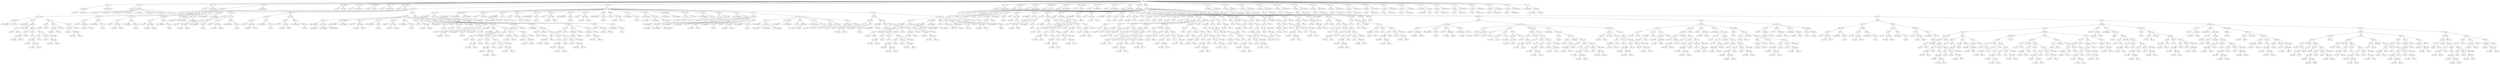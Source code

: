 digraph G {
  rankdir=TB;
  "1 : and";
  "10 : bitvector7 5";
  "100 : bitvector7 1";
  "1000 : =";
  "1001 : x6";
  "1002 : x5";
  "1003 : =";
  "1004 : select";
  "1005 : next";
  "1006 : x6";
  "1007 : x5";
  "1008 : =";
  "1009 : select";
  "101 : bitvector7 6";
  "1010 : next";
  "1011 : select";
  "1012 : next";
  "1013 : x6";
  "1014 : x5";
  "1015 : =";
  "1016 : x2";
  "1017 : select";
  "1018 : next";
  "1019 : x6";
  "102 : <=";
  "1020 : =";
  "1021 : footprint0";
  "1022 : union";
  "1023 : set";
  "1024 : x6";
  "1025 : ite";
  "1026 : =";
  "1027 : x6";
  "1028 : x5";
  "1029 : empty";
  "103 : select";
  "1030 : ite";
  "1031 : =";
  "1032 : select";
  "1033 : next";
  "1034 : x6";
  "1035 : x5";
  "1036 : set";
  "1037 : x6";
  "1038 : ite";
  "1039 : =";
  "104 : next";
  "1040 : select";
  "1041 : next";
  "1042 : select";
  "1043 : next";
  "1044 : x6";
  "1045 : x5";
  "1046 : set";
  "1047 : x6";
  "1048 : select";
  "1049 : next";
  "105 : bitvector7 0";
  "1050 : x6";
  "1051 : empty";
  "1052 : disjoint";
  "1053 : set";
  "1054 : x6";
  "1055 : ite";
  "1056 : =";
  "1057 : x6";
  "1058 : x5";
  "1059 : empty";
  "106 : bitvector7 6";
  "1060 : ite";
  "1061 : =";
  "1062 : select";
  "1063 : next";
  "1064 : x6";
  "1065 : x5";
  "1066 : set";
  "1067 : x6";
  "1068 : ite";
  "1069 : =";
  "107 : =";
  "1070 : select";
  "1071 : next";
  "1072 : select";
  "1073 : next";
  "1074 : x6";
  "1075 : x5";
  "1076 : set";
  "1077 : x6";
  "1078 : select";
  "1079 : next";
  "108 : LS_t";
  "1080 : x6";
  "1081 : empty";
  "1082 : or";
  "1083 : or";
  "1084 : and";
  "1085 : =";
  "1086 : x3";
  "1087 : select";
  "1088 : next";
  "1089 : x2";
  "109 : set";
  "1090 : =";
  "1091 : footprint0";
  "1092 : set";
  "1093 : x2";
  "1094 : =";
  "1095 : x6";
  "1096 : select";
  "1097 : next";
  "1098 : x4";
  "1099 : =";
  "11 : bitvector7 6";
  "110 : bitvector7 0";
  "1100 : footprint0";
  "1101 : set";
  "1102 : x4";
  "1103 : and";
  "1104 : =";
  "1105 : x2";
  "1106 : select";
  "1107 : next";
  "1108 : x1";
  "1109 : or";
  "111 : bitvector7 1";
  "1110 : =";
  "1111 : x3";
  "1112 : x4";
  "1113 : =";
  "1114 : select";
  "1115 : next";
  "1116 : x3";
  "1117 : x4";
  "1118 : =";
  "1119 : select";
  "112 : bitvector7 2";
  "1120 : next";
  "1121 : select";
  "1122 : next";
  "1123 : x3";
  "1124 : x4";
  "1125 : subset";
  "1126 : ite";
  "1127 : =";
  "1128 : x3";
  "1129 : x4";
  "113 : bitvector7 3";
  "1130 : empty";
  "1131 : ite";
  "1132 : =";
  "1133 : select";
  "1134 : next";
  "1135 : x3";
  "1136 : x4";
  "1137 : set";
  "1138 : x3";
  "1139 : ite";
  "114 : bitvector7 4";
  "1140 : =";
  "1141 : select";
  "1142 : next";
  "1143 : select";
  "1144 : next";
  "1145 : x3";
  "1146 : x4";
  "1147 : set";
  "1148 : x3";
  "1149 : select";
  "115 : bitvector7 5";
  "1150 : next";
  "1151 : x3";
  "1152 : empty";
  "1153 : LS_t";
  "1154 : =";
  "1155 : footprint0";
  "1156 : union";
  "1157 : set";
  "1158 : x1";
  "1159 : ite";
  "116 : bitvector7 6";
  "1160 : =";
  "1161 : x3";
  "1162 : x4";
  "1163 : empty";
  "1164 : ite";
  "1165 : =";
  "1166 : select";
  "1167 : next";
  "1168 : x3";
  "1169 : x4";
  "117 : bitvector7 7";
  "1170 : set";
  "1171 : x3";
  "1172 : ite";
  "1173 : =";
  "1174 : select";
  "1175 : next";
  "1176 : select";
  "1177 : next";
  "1178 : x3";
  "1179 : x4";
  "118 : <=";
  "1180 : set";
  "1181 : x3";
  "1182 : select";
  "1183 : next";
  "1184 : x3";
  "1185 : empty";
  "1186 : disjoint";
  "1187 : ite";
  "1188 : =";
  "1189 : x3";
  "119 : x6";
  "1190 : x4";
  "1191 : empty";
  "1192 : ite";
  "1193 : =";
  "1194 : select";
  "1195 : next";
  "1196 : x3";
  "1197 : x4";
  "1198 : set";
  "1199 : x3";
  "12 : <=";
  "120 : bitvector7 6";
  "1200 : ite";
  "1201 : =";
  "1202 : select";
  "1203 : next";
  "1204 : select";
  "1205 : next";
  "1206 : x3";
  "1207 : x4";
  "1208 : set";
  "1209 : x3";
  "121 : member";
  "1210 : select";
  "1211 : next";
  "1212 : x3";
  "1213 : empty";
  "1214 : set";
  "1215 : x1";
  "1216 : or";
  "1217 : and";
  "1218 : or";
  "1219 : =";
  "122 : x6";
  "1220 : x2";
  "1221 : x6";
  "1222 : =";
  "1223 : select";
  "1224 : next";
  "1225 : x2";
  "1226 : x6";
  "1227 : =";
  "1228 : select";
  "1229 : next";
  "123 : LS_t";
  "1230 : select";
  "1231 : next";
  "1232 : x2";
  "1233 : x6";
  "1234 : subset";
  "1235 : ite";
  "1236 : =";
  "1237 : x2";
  "1238 : x6";
  "1239 : empty";
  "124 : <=";
  "1240 : ite";
  "1241 : =";
  "1242 : select";
  "1243 : next";
  "1244 : x2";
  "1245 : x6";
  "1246 : set";
  "1247 : x2";
  "1248 : ite";
  "1249 : =";
  "125 : x5";
  "1250 : select";
  "1251 : next";
  "1252 : select";
  "1253 : next";
  "1254 : x2";
  "1255 : x6";
  "1256 : set";
  "1257 : x2";
  "1258 : select";
  "1259 : next";
  "126 : bitvector7 6";
  "1260 : x2";
  "1261 : empty";
  "1262 : LS_t";
  "1263 : =";
  "1264 : x6";
  "1265 : select";
  "1266 : next";
  "1267 : x5";
  "1268 : =";
  "1269 : footprint0";
  "127 : member";
  "1270 : union";
  "1271 : set";
  "1272 : x5";
  "1273 : ite";
  "1274 : =";
  "1275 : x2";
  "1276 : x6";
  "1277 : empty";
  "1278 : ite";
  "1279 : =";
  "128 : x5";
  "1280 : select";
  "1281 : next";
  "1282 : x2";
  "1283 : x6";
  "1284 : set";
  "1285 : x2";
  "1286 : ite";
  "1287 : =";
  "1288 : select";
  "1289 : next";
  "129 : LS_t";
  "1290 : select";
  "1291 : next";
  "1292 : x2";
  "1293 : x6";
  "1294 : set";
  "1295 : x2";
  "1296 : select";
  "1297 : next";
  "1298 : x2";
  "1299 : empty";
  "13 : select";
  "130 : <=";
  "1300 : disjoint";
  "1301 : set";
  "1302 : x5";
  "1303 : ite";
  "1304 : =";
  "1305 : x2";
  "1306 : x6";
  "1307 : empty";
  "1308 : ite";
  "1309 : =";
  "131 : x4";
  "1310 : select";
  "1311 : next";
  "1312 : x2";
  "1313 : x6";
  "1314 : set";
  "1315 : x2";
  "1316 : ite";
  "1317 : =";
  "1318 : select";
  "1319 : next";
  "132 : bitvector7 6";
  "1320 : select";
  "1321 : next";
  "1322 : x2";
  "1323 : x6";
  "1324 : set";
  "1325 : x2";
  "1326 : select";
  "1327 : next";
  "1328 : x2";
  "1329 : empty";
  "133 : member";
  "1330 : and";
  "1331 : =";
  "1332 : x5";
  "1333 : select";
  "1334 : next";
  "1335 : x6";
  "1336 : =";
  "1337 : x1";
  "1338 : select";
  "1339 : next";
  "134 : x4";
  "1340 : x4";
  "1341 : =";
  "1342 : footprint0";
  "1343 : set";
  "1344 : x4";
  "1345 : x6";
  "1346 : disjoint";
  "1347 : set";
  "1348 : x4";
  "1349 : set";
  "135 : LS_t";
  "1350 : x6";
  "1351 : or";
  "1352 : and";
  "1353 : or";
  "1354 : and";
  "1355 : subset";
  "1356 : footprint0";
  "1357 : LS_t";
  "1358 : =";
  "1359 : footprint0";
  "136 : <=";
  "1360 : ite";
  "1361 : =";
  "1362 : x3";
  "1363 : x6";
  "1364 : empty";
  "1365 : ite";
  "1366 : =";
  "1367 : select";
  "1368 : next";
  "1369 : x3";
  "137 : x3";
  "1370 : x6";
  "1371 : set";
  "1372 : x3";
  "1373 : ite";
  "1374 : =";
  "1375 : select";
  "1376 : next";
  "1377 : select";
  "1378 : next";
  "1379 : x3";
  "138 : bitvector7 6";
  "1380 : x6";
  "1381 : set";
  "1382 : x3";
  "1383 : select";
  "1384 : next";
  "1385 : x3";
  "1386 : empty";
  "1387 : or";
  "1388 : =";
  "1389 : x3";
  "139 : member";
  "1390 : x6";
  "1391 : =";
  "1392 : select";
  "1393 : next";
  "1394 : x3";
  "1395 : x6";
  "1396 : =";
  "1397 : select";
  "1398 : next";
  "1399 : select";
  "14 : top";
  "140 : x3";
  "1400 : next";
  "1401 : x3";
  "1402 : x6";
  "1403 : and";
  "1404 : =";
  "1405 : x4";
  "1406 : select";
  "1407 : next";
  "1408 : x3";
  "1409 : =";
  "141 : LS_t";
  "1410 : footprint0";
  "1411 : set";
  "1412 : x3";
  "1413 : or";
  "1414 : and";
  "1415 : =";
  "1416 : x3";
  "1417 : select";
  "1418 : next";
  "1419 : x1";
  "142 : <=";
  "1420 : =";
  "1421 : footprint0";
  "1422 : set";
  "1423 : x1";
  "1424 : and";
  "1425 : =";
  "1426 : x5";
  "1427 : select";
  "1428 : next";
  "1429 : x5";
  "143 : x2";
  "1430 : =";
  "1431 : footprint0";
  "1432 : set";
  "1433 : x5";
  "1434 : =";
  "1435 : footprint0";
  "1436 : union";
  "1437 : empty";
  "1438 : footprint20";
  "1439 : footprint23";
  "144 : bitvector7 6";
  "1440 : disjoint";
  "1441 : footprint20";
  "1442 : footprint23";
  "1443 : or";
  "1444 : and";
  "1445 : =";
  "1446 : x4";
  "1447 : select";
  "1448 : next";
  "1449 : x2";
  "145 : member";
  "1450 : =";
  "1451 : footprint23";
  "1452 : set";
  "1453 : x2";
  "1454 : and";
  "1455 : =";
  "1456 : x2";
  "1457 : select";
  "1458 : next";
  "1459 : x6";
  "146 : x2";
  "1460 : =";
  "1461 : footprint23";
  "1462 : set";
  "1463 : x6";
  "1464 : or";
  "1465 : and";
  "1466 : =";
  "1467 : x5";
  "1468 : select";
  "1469 : next";
  "147 : LS_t";
  "1470 : x4";
  "1471 : =";
  "1472 : footprint20";
  "1473 : set";
  "1474 : x4";
  "1475 : and";
  "1476 : =";
  "1477 : x2";
  "1478 : select";
  "1479 : next";
  "148 : <=";
  "1480 : x3";
  "1481 : =";
  "1482 : footprint20";
  "1483 : set";
  "1484 : x3";
  "1485 : or";
  "1486 : and";
  "1487 : =";
  "1488 : footprint0";
  "1489 : union";
  "149 : x1";
  "1490 : empty";
  "1491 : footprint5";
  "1492 : footprint8";
  "1493 : disjoint";
  "1494 : footprint5";
  "1495 : footprint8";
  "1496 : =";
  "1497 : x1";
  "1498 : select";
  "1499 : next";
  "15 : bitvector7 4";
  "150 : bitvector7 6";
  "1500 : x3";
  "1501 : =";
  "1502 : footprint8";
  "1503 : set";
  "1504 : x3";
  "1505 : =";
  "1506 : x2";
  "1507 : select";
  "1508 : next";
  "1509 : x1";
  "151 : member";
  "1510 : =";
  "1511 : footprint8";
  "1512 : set";
  "1513 : x1";
  "1514 : =";
  "1515 : x2";
  "1516 : select";
  "1517 : next";
  "1518 : x4";
  "1519 : =";
  "152 : x1";
  "1520 : footprint5";
  "1521 : set";
  "1522 : x4";
  "1523 : =";
  "1524 : x1";
  "1525 : select";
  "1526 : next";
  "1527 : x3";
  "1528 : =";
  "1529 : footprint5";
  "153 : LS_t";
  "1530 : set";
  "1531 : x3";
  "1532 : or";
  "1533 : or";
  "1534 : and";
  "1535 : =";
  "1536 : x5";
  "1537 : select";
  "1538 : next";
  "1539 : x3";
  "154 : <=";
  "1540 : =";
  "1541 : footprint0";
  "1542 : set";
  "1543 : x3";
  "1544 : and";
  "1545 : subset";
  "1546 : footprint0";
  "1547 : LS_t";
  "1548 : =";
  "1549 : footprint0";
  "155 : nil";
  "1550 : ite";
  "1551 : =";
  "1552 : x2";
  "1553 : x6";
  "1554 : empty";
  "1555 : ite";
  "1556 : =";
  "1557 : select";
  "1558 : next";
  "1559 : x2";
  "156 : bitvector7 6";
  "1560 : x6";
  "1561 : set";
  "1562 : x2";
  "1563 : ite";
  "1564 : =";
  "1565 : select";
  "1566 : next";
  "1567 : select";
  "1568 : next";
  "1569 : x2";
  "157 : =";
  "1570 : x6";
  "1571 : set";
  "1572 : x2";
  "1573 : select";
  "1574 : next";
  "1575 : x2";
  "1576 : empty";
  "1577 : or";
  "1578 : =";
  "1579 : x2";
  "158 : nil";
  "1580 : x6";
  "1581 : =";
  "1582 : select";
  "1583 : next";
  "1584 : x2";
  "1585 : x6";
  "1586 : =";
  "1587 : select";
  "1588 : next";
  "1589 : select";
  "159 : bitvector7 0";
  "1590 : next";
  "1591 : x2";
  "1592 : x6";
  "1593 : and";
  "1594 : subset";
  "1595 : footprint0";
  "1596 : LS_t";
  "1597 : =";
  "1598 : footprint0";
  "1599 : ite";
  "16 : bitvector7 6";
  "160 : =";
  "1600 : =";
  "1601 : x6";
  "1602 : x3";
  "1603 : empty";
  "1604 : ite";
  "1605 : =";
  "1606 : select";
  "1607 : next";
  "1608 : x6";
  "1609 : x3";
  "161 : nil";
  "1610 : set";
  "1611 : x6";
  "1612 : ite";
  "1613 : =";
  "1614 : select";
  "1615 : next";
  "1616 : select";
  "1617 : next";
  "1618 : x6";
  "1619 : x3";
  "162 : select";
  "1620 : set";
  "1621 : x6";
  "1622 : select";
  "1623 : next";
  "1624 : x6";
  "1625 : empty";
  "1626 : or";
  "1627 : =";
  "1628 : x6";
  "1629 : x3";
  "163 : next";
  "1630 : =";
  "1631 : select";
  "1632 : next";
  "1633 : x6";
  "1634 : x3";
  "1635 : =";
  "1636 : select";
  "1637 : next";
  "1638 : select";
  "1639 : next";
  "164 : nil";
  "1640 : x6";
  "1641 : x3";
  "1642 : =";
  "1643 : x3";
  "1644 : select";
  "1645 : next";
  "1646 : x2";
  "1647 : =";
  "1648 : footprint0";
  "1649 : set";
  "165 : not";
  "1650 : x2";
  "1651 : and";
  "1652 : =";
  "1653 : footprint0";
  "1654 : union";
  "1655 : empty";
  "1656 : footprint58";
  "1657 : footprint59";
  "1658 : footprint60";
  "1659 : disjoint";
  "166 : member";
  "1660 : footprint58";
  "1661 : footprint59";
  "1662 : footprint60";
  "1663 : =";
  "1664 : x4";
  "1665 : select";
  "1666 : next";
  "1667 : x3";
  "1668 : =";
  "1669 : footprint60";
  "167 : nil";
  "1670 : set";
  "1671 : x3";
  "1672 : =";
  "1673 : x4";
  "1674 : select";
  "1675 : next";
  "1676 : x4";
  "1677 : =";
  "1678 : footprint59";
  "1679 : set";
  "168 : footprint0";
  "1680 : x4";
  "1681 : =";
  "1682 : x2";
  "1683 : select";
  "1684 : next";
  "1685 : x3";
  "1686 : =";
  "1687 : footprint58";
  "1688 : set";
  "1689 : x3";
  "169 : not";
  "1690 : =";
  "1691 : x4";
  "1692 : select";
  "1693 : next";
  "1694 : x3";
  "1695 : =";
  "1696 : footprint0";
  "1697 : set";
  "1698 : x3";
  "1699 : =";
  "17 : <=";
  "170 : and";
  "1700 : x5";
  "1701 : select";
  "1702 : next";
  "1703 : x1";
  "1704 : =";
  "1705 : footprint0";
  "1706 : set";
  "1707 : x1";
  "1708 : =";
  "1709 : footprint0";
  "171 : =";
  "1710 : union";
  "1711 : empty";
  "1712 : footprint52";
  "1713 : footprint53";
  "1714 : disjoint";
  "1715 : footprint52";
  "1716 : footprint53";
  "1717 : =";
  "1718 : x5";
  "1719 : select";
  "172 : x5";
  "1720 : next";
  "1721 : x4";
  "1722 : =";
  "1723 : footprint53";
  "1724 : set";
  "1725 : x4";
  "1726 : =";
  "1727 : x1";
  "1728 : select";
  "1729 : next";
  "173 : select";
  "1730 : x5";
  "1731 : =";
  "1732 : footprint52";
  "1733 : set";
  "1734 : x5";
  "1735 : or";
  "1736 : and";
  "1737 : =";
  "1738 : footprint0";
  "1739 : union";
  "174 : next";
  "1740 : empty";
  "1741 : footprint44";
  "1742 : footprint45";
  "1743 : disjoint";
  "1744 : footprint44";
  "1745 : footprint45";
  "1746 : =";
  "1747 : x2";
  "1748 : select";
  "1749 : next";
  "175 : x1";
  "1750 : x1";
  "1751 : =";
  "1752 : footprint45";
  "1753 : set";
  "1754 : x1";
  "1755 : =";
  "1756 : x6";
  "1757 : select";
  "1758 : next";
  "1759 : x3";
  "176 : =";
  "1760 : =";
  "1761 : footprint44";
  "1762 : set";
  "1763 : x3";
  "1764 : and";
  "1765 : =";
  "1766 : footprint0";
  "1767 : union";
  "1768 : empty";
  "1769 : footprint47";
  "177 : footprint0";
  "1770 : footprint48";
  "1771 : disjoint";
  "1772 : footprint47";
  "1773 : footprint48";
  "1774 : =";
  "1775 : x6";
  "1776 : select";
  "1777 : next";
  "1778 : x4";
  "1779 : =";
  "178 : set";
  "1780 : footprint48";
  "1781 : set";
  "1782 : x4";
  "1783 : =";
  "1784 : x6";
  "1785 : select";
  "1786 : next";
  "1787 : x4";
  "1788 : =";
  "1789 : footprint47";
  "179 : x1";
  "1790 : set";
  "1791 : x4";
  "1792 : or";
  "1793 : or";
  "1794 : and";
  "1795 : =";
  "1796 : x1";
  "1797 : select";
  "1798 : next";
  "1799 : x1";
  "18 : select";
  "180 : =";
  "1800 : =";
  "1801 : footprint0";
  "1802 : set";
  "1803 : x1";
  "1804 : and";
  "1805 : subset";
  "1806 : footprint0";
  "1807 : LS_t";
  "1808 : =";
  "1809 : footprint0";
  "181 : x5";
  "1810 : ite";
  "1811 : =";
  "1812 : x4";
  "1813 : x6";
  "1814 : empty";
  "1815 : ite";
  "1816 : =";
  "1817 : select";
  "1818 : next";
  "1819 : x4";
  "182 : select";
  "1820 : x6";
  "1821 : set";
  "1822 : x4";
  "1823 : ite";
  "1824 : =";
  "1825 : select";
  "1826 : next";
  "1827 : select";
  "1828 : next";
  "1829 : x4";
  "183 : next";
  "1830 : x6";
  "1831 : set";
  "1832 : x4";
  "1833 : select";
  "1834 : next";
  "1835 : x4";
  "1836 : empty";
  "1837 : or";
  "1838 : =";
  "1839 : x4";
  "184 : x6";
  "1840 : x6";
  "1841 : =";
  "1842 : select";
  "1843 : next";
  "1844 : x4";
  "1845 : x6";
  "1846 : =";
  "1847 : select";
  "1848 : next";
  "1849 : select";
  "185 : =";
  "1850 : next";
  "1851 : x4";
  "1852 : x6";
  "1853 : and";
  "1854 : =";
  "1855 : footprint0";
  "1856 : union";
  "1857 : empty";
  "1858 : footprint40";
  "1859 : footprint41";
  "186 : footprint0";
  "1860 : disjoint";
  "1861 : footprint40";
  "1862 : footprint41";
  "1863 : =";
  "1864 : x3";
  "1865 : select";
  "1866 : next";
  "1867 : x5";
  "1868 : =";
  "1869 : footprint41";
  "187 : set";
  "1870 : set";
  "1871 : x5";
  "1872 : =";
  "1873 : x1";
  "1874 : select";
  "1875 : next";
  "1876 : x2";
  "1877 : =";
  "1878 : footprint40";
  "1879 : set";
  "188 : x6";
  "1880 : x2";
  "189 : =";
  "19 : top";
  "190 : x2";
  "191 : select";
  "192 : next";
  "193 : x3";
  "194 : =";
  "195 : footprint0";
  "196 : set";
  "197 : x3";
  "198 : or";
  "199 : and";
  "2 : <=";
  "20 : bitvector7 3";
  "200 : =";
  "201 : x1";
  "202 : select";
  "203 : next";
  "204 : x3";
  "205 : =";
  "206 : footprint0";
  "207 : set";
  "208 : x3";
  "209 : and";
  "21 : bitvector7 6";
  "210 : subset";
  "211 : footprint0";
  "212 : LS_t";
  "213 : =";
  "214 : footprint0";
  "215 : ite";
  "216 : =";
  "217 : x3";
  "218 : x6";
  "219 : empty";
  "22 : <=";
  "220 : ite";
  "221 : =";
  "222 : select";
  "223 : next";
  "224 : x3";
  "225 : x6";
  "226 : set";
  "227 : x3";
  "228 : ite";
  "229 : =";
  "23 : select";
  "230 : select";
  "231 : next";
  "232 : select";
  "233 : next";
  "234 : x3";
  "235 : x6";
  "236 : set";
  "237 : x3";
  "238 : select";
  "239 : next";
  "24 : top";
  "240 : x3";
  "241 : empty";
  "242 : or";
  "243 : =";
  "244 : x3";
  "245 : x6";
  "246 : =";
  "247 : select";
  "248 : next";
  "249 : x3";
  "25 : bitvector7 2";
  "250 : x6";
  "251 : =";
  "252 : select";
  "253 : next";
  "254 : select";
  "255 : next";
  "256 : x3";
  "257 : x6";
  "258 : =";
  "259 : x6";
  "26 : bitvector7 6";
  "260 : select";
  "261 : next";
  "262 : x2";
  "263 : =";
  "264 : footprint0";
  "265 : set";
  "266 : x2";
  "267 : =";
  "268 : x1";
  "269 : select";
  "27 : <=";
  "270 : next";
  "271 : x1";
  "272 : =";
  "273 : footprint0";
  "274 : set";
  "275 : x1";
  "276 : =";
  "277 : set";
  "278 : x1";
  "279 : set";
  "28 : select";
  "280 : x6";
  "281 : =";
  "282 : x2";
  "283 : select";
  "284 : next";
  "285 : x6";
  "286 : =";
  "287 : x4";
  "288 : select";
  "289 : next";
  "29 : top";
  "290 : x1";
  "291 : =";
  "292 : set";
  "293 : x4";
  "294 : set";
  "295 : x5";
  "296 : =";
  "297 : x5";
  "298 : select";
  "299 : next";
  "3 : select";
  "30 : bitvector7 1";
  "300 : x5";
  "301 : =";
  "302 : x2";
  "303 : select";
  "304 : next";
  "305 : x4";
  "306 : or";
  "307 : and";
  "308 : or";
  "309 : =";
  "31 : bitvector7 6";
  "310 : x5";
  "311 : x6";
  "312 : =";
  "313 : select";
  "314 : next";
  "315 : x5";
  "316 : x6";
  "317 : =";
  "318 : select";
  "319 : next";
  "32 : <=";
  "320 : select";
  "321 : next";
  "322 : x5";
  "323 : x6";
  "324 : =";
  "325 : union";
  "326 : set";
  "327 : x5";
  "328 : ite";
  "329 : =";
  "33 : select";
  "330 : x1";
  "331 : x5";
  "332 : empty";
  "333 : ite";
  "334 : =";
  "335 : select";
  "336 : next";
  "337 : x1";
  "338 : x5";
  "339 : set";
  "34 : top";
  "340 : x1";
  "341 : ite";
  "342 : =";
  "343 : select";
  "344 : next";
  "345 : select";
  "346 : next";
  "347 : x1";
  "348 : x5";
  "349 : set";
  "35 : bitvector7 0";
  "350 : x1";
  "351 : select";
  "352 : next";
  "353 : x1";
  "354 : empty";
  "355 : ite";
  "356 : =";
  "357 : x5";
  "358 : x6";
  "359 : empty";
  "36 : bitvector7 6";
  "360 : ite";
  "361 : =";
  "362 : select";
  "363 : next";
  "364 : x5";
  "365 : x6";
  "366 : set";
  "367 : x5";
  "368 : ite";
  "369 : =";
  "37 : <=";
  "370 : select";
  "371 : next";
  "372 : select";
  "373 : next";
  "374 : x5";
  "375 : x6";
  "376 : set";
  "377 : x5";
  "378 : select";
  "379 : next";
  "38 : select";
  "380 : x5";
  "381 : empty";
  "382 : subset";
  "383 : union";
  "384 : set";
  "385 : x5";
  "386 : ite";
  "387 : =";
  "388 : x1";
  "389 : x5";
  "39 : prev";
  "390 : empty";
  "391 : ite";
  "392 : =";
  "393 : select";
  "394 : next";
  "395 : x1";
  "396 : x5";
  "397 : set";
  "398 : x1";
  "399 : ite";
  "4 : top";
  "40 : bitvector7 6";
  "400 : =";
  "401 : select";
  "402 : next";
  "403 : select";
  "404 : next";
  "405 : x1";
  "406 : x5";
  "407 : set";
  "408 : x1";
  "409 : select";
  "41 : bitvector7 6";
  "410 : next";
  "411 : x1";
  "412 : empty";
  "413 : LS_t";
  "414 : and";
  "415 : =";
  "416 : union";
  "417 : set";
  "418 : x5";
  "419 : ite";
  "42 : <=";
  "420 : =";
  "421 : x1";
  "422 : x5";
  "423 : empty";
  "424 : ite";
  "425 : =";
  "426 : select";
  "427 : next";
  "428 : x1";
  "429 : x5";
  "43 : select";
  "430 : set";
  "431 : x1";
  "432 : ite";
  "433 : =";
  "434 : select";
  "435 : next";
  "436 : select";
  "437 : next";
  "438 : x1";
  "439 : x5";
  "44 : prev";
  "440 : set";
  "441 : x1";
  "442 : select";
  "443 : next";
  "444 : x1";
  "445 : empty";
  "446 : set";
  "447 : x4";
  "448 : =";
  "449 : x1";
  "45 : bitvector7 5";
  "450 : select";
  "451 : next";
  "452 : x4";
  "453 : disjoint";
  "454 : set";
  "455 : x5";
  "456 : ite";
  "457 : =";
  "458 : x1";
  "459 : x5";
  "46 : bitvector7 6";
  "460 : empty";
  "461 : ite";
  "462 : =";
  "463 : select";
  "464 : next";
  "465 : x1";
  "466 : x5";
  "467 : set";
  "468 : x1";
  "469 : ite";
  "47 : <=";
  "470 : =";
  "471 : select";
  "472 : next";
  "473 : select";
  "474 : next";
  "475 : x1";
  "476 : x5";
  "477 : set";
  "478 : x1";
  "479 : select";
  "48 : select";
  "480 : next";
  "481 : x1";
  "482 : empty";
  "483 : =";
  "484 : x6";
  "485 : select";
  "486 : next";
  "487 : x5";
  "488 : subset";
  "489 : ite";
  "49 : prev";
  "490 : =";
  "491 : x1";
  "492 : x5";
  "493 : empty";
  "494 : ite";
  "495 : =";
  "496 : select";
  "497 : next";
  "498 : x1";
  "499 : x5";
  "5 : bitvector7 6";
  "50 : bitvector7 4";
  "500 : set";
  "501 : x1";
  "502 : ite";
  "503 : =";
  "504 : select";
  "505 : next";
  "506 : select";
  "507 : next";
  "508 : x1";
  "509 : x5";
  "51 : bitvector7 6";
  "510 : set";
  "511 : x1";
  "512 : select";
  "513 : next";
  "514 : x1";
  "515 : empty";
  "516 : LS_t";
  "517 : or";
  "518 : =";
  "519 : x1";
  "52 : <=";
  "520 : x5";
  "521 : =";
  "522 : select";
  "523 : next";
  "524 : x1";
  "525 : x5";
  "526 : =";
  "527 : select";
  "528 : next";
  "529 : select";
  "53 : select";
  "530 : next";
  "531 : x1";
  "532 : x5";
  "533 : =";
  "534 : footprint0";
  "535 : union";
  "536 : set";
  "537 : x4";
  "538 : x1";
  "539 : union";
  "54 : prev";
  "540 : set";
  "541 : x5";
  "542 : ite";
  "543 : =";
  "544 : x1";
  "545 : x5";
  "546 : empty";
  "547 : ite";
  "548 : =";
  "549 : select";
  "55 : bitvector7 3";
  "550 : next";
  "551 : x1";
  "552 : x5";
  "553 : set";
  "554 : x1";
  "555 : ite";
  "556 : =";
  "557 : select";
  "558 : next";
  "559 : select";
  "56 : bitvector7 6";
  "560 : next";
  "561 : x1";
  "562 : x5";
  "563 : set";
  "564 : x1";
  "565 : select";
  "566 : next";
  "567 : x1";
  "568 : empty";
  "569 : disjoint";
  "57 : <=";
  "570 : union";
  "571 : set";
  "572 : x5";
  "573 : ite";
  "574 : =";
  "575 : x1";
  "576 : x5";
  "577 : empty";
  "578 : ite";
  "579 : =";
  "58 : select";
  "580 : select";
  "581 : next";
  "582 : x1";
  "583 : x5";
  "584 : set";
  "585 : x1";
  "586 : ite";
  "587 : =";
  "588 : select";
  "589 : next";
  "59 : prev";
  "590 : select";
  "591 : next";
  "592 : x1";
  "593 : x5";
  "594 : set";
  "595 : x1";
  "596 : select";
  "597 : next";
  "598 : x1";
  "599 : empty";
  "6 : bitvector7 6";
  "60 : bitvector7 2";
  "600 : set";
  "601 : x4";
  "602 : set";
  "603 : x1";
  "604 : or";
  "605 : or";
  "606 : or";
  "607 : or";
  "608 : and";
  "609 : =";
  "61 : bitvector7 6";
  "610 : x5";
  "611 : select";
  "612 : next";
  "613 : x4";
  "614 : =";
  "615 : footprint0";
  "616 : set";
  "617 : x4";
  "618 : and";
  "619 : =";
  "62 : <=";
  "620 : x2";
  "621 : select";
  "622 : next";
  "623 : x3";
  "624 : =";
  "625 : footprint0";
  "626 : set";
  "627 : x3";
  "628 : or";
  "629 : and";
  "63 : select";
  "630 : =";
  "631 : x3";
  "632 : select";
  "633 : next";
  "634 : x4";
  "635 : =";
  "636 : footprint0";
  "637 : set";
  "638 : x4";
  "639 : and";
  "64 : prev";
  "640 : =";
  "641 : x4";
  "642 : select";
  "643 : next";
  "644 : x6";
  "645 : =";
  "646 : footprint0";
  "647 : set";
  "648 : x6";
  "649 : or";
  "65 : bitvector7 1";
  "650 : and";
  "651 : or";
  "652 : and";
  "653 : subset";
  "654 : ite";
  "655 : =";
  "656 : x5";
  "657 : x4";
  "658 : empty";
  "659 : ite";
  "66 : bitvector7 6";
  "660 : =";
  "661 : select";
  "662 : next";
  "663 : x5";
  "664 : x4";
  "665 : set";
  "666 : x5";
  "667 : ite";
  "668 : =";
  "669 : select";
  "67 : <=";
  "670 : next";
  "671 : select";
  "672 : next";
  "673 : x5";
  "674 : x4";
  "675 : set";
  "676 : x5";
  "677 : select";
  "678 : next";
  "679 : x5";
  "68 : select";
  "680 : empty";
  "681 : LS_t";
  "682 : or";
  "683 : =";
  "684 : x5";
  "685 : x4";
  "686 : =";
  "687 : select";
  "688 : next";
  "689 : x5";
  "69 : prev";
  "690 : x4";
  "691 : =";
  "692 : select";
  "693 : next";
  "694 : select";
  "695 : next";
  "696 : x5";
  "697 : x4";
  "698 : and";
  "699 : subset";
  "7 : <=";
  "70 : bitvector7 0";
  "700 : ite";
  "701 : =";
  "702 : x5";
  "703 : x4";
  "704 : empty";
  "705 : ite";
  "706 : =";
  "707 : select";
  "708 : next";
  "709 : x5";
  "71 : bitvector7 6";
  "710 : x4";
  "711 : set";
  "712 : x5";
  "713 : ite";
  "714 : =";
  "715 : select";
  "716 : next";
  "717 : select";
  "718 : next";
  "719 : x5";
  "72 : <=";
  "720 : x4";
  "721 : set";
  "722 : x5";
  "723 : select";
  "724 : next";
  "725 : x5";
  "726 : empty";
  "727 : LS_t";
  "728 : =";
  "729 : ite";
  "73 : select";
  "730 : =";
  "731 : x5";
  "732 : x4";
  "733 : empty";
  "734 : ite";
  "735 : =";
  "736 : select";
  "737 : next";
  "738 : x5";
  "739 : x4";
  "74 : next";
  "740 : set";
  "741 : x5";
  "742 : ite";
  "743 : =";
  "744 : select";
  "745 : next";
  "746 : select";
  "747 : next";
  "748 : x5";
  "749 : x4";
  "75 : bitvector7 6";
  "750 : set";
  "751 : x5";
  "752 : select";
  "753 : next";
  "754 : x5";
  "755 : empty";
  "756 : ite";
  "757 : =";
  "758 : x6";
  "759 : x5";
  "76 : bitvector7 6";
  "760 : empty";
  "761 : ite";
  "762 : =";
  "763 : select";
  "764 : next";
  "765 : x6";
  "766 : x5";
  "767 : set";
  "768 : x6";
  "769 : ite";
  "77 : <=";
  "770 : =";
  "771 : select";
  "772 : next";
  "773 : select";
  "774 : next";
  "775 : x6";
  "776 : x5";
  "777 : set";
  "778 : x6";
  "779 : select";
  "78 : select";
  "780 : next";
  "781 : x6";
  "782 : empty";
  "783 : or";
  "784 : =";
  "785 : x6";
  "786 : x5";
  "787 : =";
  "788 : select";
  "789 : next";
  "79 : next";
  "790 : x6";
  "791 : x5";
  "792 : =";
  "793 : select";
  "794 : next";
  "795 : select";
  "796 : next";
  "797 : x6";
  "798 : x5";
  "799 : =";
  "8 : select";
  "80 : bitvector7 5";
  "800 : x2";
  "801 : select";
  "802 : next";
  "803 : x6";
  "804 : =";
  "805 : footprint0";
  "806 : union";
  "807 : set";
  "808 : x6";
  "809 : ite";
  "81 : bitvector7 6";
  "810 : =";
  "811 : x5";
  "812 : x4";
  "813 : empty";
  "814 : ite";
  "815 : =";
  "816 : select";
  "817 : next";
  "818 : x5";
  "819 : x4";
  "82 : <=";
  "820 : set";
  "821 : x5";
  "822 : ite";
  "823 : =";
  "824 : select";
  "825 : next";
  "826 : select";
  "827 : next";
  "828 : x5";
  "829 : x4";
  "83 : select";
  "830 : set";
  "831 : x5";
  "832 : select";
  "833 : next";
  "834 : x5";
  "835 : empty";
  "836 : disjoint";
  "837 : set";
  "838 : x6";
  "839 : ite";
  "84 : next";
  "840 : =";
  "841 : x5";
  "842 : x4";
  "843 : empty";
  "844 : ite";
  "845 : =";
  "846 : select";
  "847 : next";
  "848 : x5";
  "849 : x4";
  "85 : bitvector7 4";
  "850 : set";
  "851 : x5";
  "852 : ite";
  "853 : =";
  "854 : select";
  "855 : next";
  "856 : select";
  "857 : next";
  "858 : x5";
  "859 : x4";
  "86 : bitvector7 6";
  "860 : set";
  "861 : x5";
  "862 : select";
  "863 : next";
  "864 : x5";
  "865 : empty";
  "866 : and";
  "867 : or";
  "868 : and";
  "869 : subset";
  "87 : <=";
  "870 : ite";
  "871 : =";
  "872 : x6";
  "873 : x5";
  "874 : empty";
  "875 : ite";
  "876 : =";
  "877 : select";
  "878 : next";
  "879 : x6";
  "88 : select";
  "880 : x5";
  "881 : set";
  "882 : x6";
  "883 : ite";
  "884 : =";
  "885 : select";
  "886 : next";
  "887 : select";
  "888 : next";
  "889 : x6";
  "89 : next";
  "890 : x5";
  "891 : set";
  "892 : x6";
  "893 : select";
  "894 : next";
  "895 : x6";
  "896 : empty";
  "897 : LS_t";
  "898 : =";
  "899 : ite";
  "9 : top";
  "90 : bitvector7 3";
  "900 : =";
  "901 : x6";
  "902 : x5";
  "903 : empty";
  "904 : ite";
  "905 : =";
  "906 : select";
  "907 : next";
  "908 : x6";
  "909 : x5";
  "91 : bitvector7 6";
  "910 : set";
  "911 : x6";
  "912 : ite";
  "913 : =";
  "914 : select";
  "915 : next";
  "916 : select";
  "917 : next";
  "918 : x6";
  "919 : x5";
  "92 : <=";
  "920 : set";
  "921 : x6";
  "922 : select";
  "923 : next";
  "924 : x6";
  "925 : empty";
  "926 : ite";
  "927 : =";
  "928 : x5";
  "929 : x4";
  "93 : select";
  "930 : empty";
  "931 : ite";
  "932 : =";
  "933 : select";
  "934 : next";
  "935 : x5";
  "936 : x4";
  "937 : set";
  "938 : x5";
  "939 : ite";
  "94 : next";
  "940 : =";
  "941 : select";
  "942 : next";
  "943 : select";
  "944 : next";
  "945 : x5";
  "946 : x4";
  "947 : set";
  "948 : x5";
  "949 : select";
  "95 : bitvector7 2";
  "950 : next";
  "951 : x5";
  "952 : empty";
  "953 : or";
  "954 : =";
  "955 : x5";
  "956 : x4";
  "957 : =";
  "958 : select";
  "959 : next";
  "96 : bitvector7 6";
  "960 : x5";
  "961 : x4";
  "962 : =";
  "963 : select";
  "964 : next";
  "965 : select";
  "966 : next";
  "967 : x5";
  "968 : x4";
  "969 : and";
  "97 : <=";
  "970 : subset";
  "971 : ite";
  "972 : =";
  "973 : x6";
  "974 : x5";
  "975 : empty";
  "976 : ite";
  "977 : =";
  "978 : select";
  "979 : next";
  "98 : select";
  "980 : x6";
  "981 : x5";
  "982 : set";
  "983 : x6";
  "984 : ite";
  "985 : =";
  "986 : select";
  "987 : next";
  "988 : select";
  "989 : next";
  "99 : next";
  "990 : x6";
  "991 : x5";
  "992 : set";
  "993 : x6";
  "994 : select";
  "995 : next";
  "996 : x6";
  "997 : empty";
  "998 : LS_t";
  "999 : or";
  
  
  "1 : and" -> "102 : <=";
  "1 : and" -> "107 : =";
  "1 : and" -> "118 : <=";
  "1 : and" -> "12 : <=";
  "1 : and" -> "121 : member";
  "1 : and" -> "124 : <=";
  "1 : and" -> "127 : member";
  "1 : and" -> "130 : <=";
  "1 : and" -> "133 : member";
  "1 : and" -> "1351 : or";
  "1 : and" -> "136 : <=";
  "1 : and" -> "139 : member";
  "1 : and" -> "142 : <=";
  "1 : and" -> "145 : member";
  "1 : and" -> "148 : <=";
  "1 : and" -> "151 : member";
  "1 : and" -> "154 : <=";
  "1 : and" -> "157 : =";
  "1 : and" -> "160 : =";
  "1 : and" -> "165 : not";
  "1 : and" -> "169 : not";
  "1 : and" -> "17 : <=";
  "1 : and" -> "2 : <=";
  "1 : and" -> "22 : <=";
  "1 : and" -> "27 : <=";
  "1 : and" -> "32 : <=";
  "1 : and" -> "37 : <=";
  "1 : and" -> "42 : <=";
  "1 : and" -> "47 : <=";
  "1 : and" -> "52 : <=";
  "1 : and" -> "57 : <=";
  "1 : and" -> "62 : <=";
  "1 : and" -> "67 : <=";
  "1 : and" -> "7 : <=";
  "1 : and" -> "72 : <=";
  "1 : and" -> "77 : <=";
  "1 : and" -> "82 : <=";
  "1 : and" -> "87 : <=";
  "1 : and" -> "92 : <=";
  "1 : and" -> "97 : <=";
  "1000 : =" -> "1001 : x6";
  "1000 : =" -> "1002 : x5";
  "1003 : =" -> "1004 : select";
  "1003 : =" -> "1007 : x5";
  "1004 : select" -> "1005 : next";
  "1004 : select" -> "1006 : x6";
  "1008 : =" -> "1009 : select";
  "1008 : =" -> "1014 : x5";
  "1009 : select" -> "1010 : next";
  "1009 : select" -> "1011 : select";
  "1011 : select" -> "1012 : next";
  "1011 : select" -> "1013 : x6";
  "1015 : =" -> "1016 : x2";
  "1015 : =" -> "1017 : select";
  "1017 : select" -> "1018 : next";
  "1017 : select" -> "1019 : x6";
  "102 : <=" -> "103 : select";
  "102 : <=" -> "106 : bitvector7 6";
  "1020 : =" -> "1021 : footprint0";
  "1020 : =" -> "1022 : union";
  "1022 : union" -> "1023 : set";
  "1022 : union" -> "1025 : ite";
  "1023 : set" -> "1024 : x6";
  "1025 : ite" -> "1026 : =";
  "1025 : ite" -> "1029 : empty";
  "1025 : ite" -> "1030 : ite";
  "1026 : =" -> "1027 : x6";
  "1026 : =" -> "1028 : x5";
  "103 : select" -> "104 : next";
  "103 : select" -> "105 : bitvector7 0";
  "1030 : ite" -> "1031 : =";
  "1030 : ite" -> "1036 : set";
  "1030 : ite" -> "1038 : ite";
  "1031 : =" -> "1032 : select";
  "1031 : =" -> "1035 : x5";
  "1032 : select" -> "1033 : next";
  "1032 : select" -> "1034 : x6";
  "1036 : set" -> "1037 : x6";
  "1038 : ite" -> "1039 : =";
  "1038 : ite" -> "1046 : set";
  "1038 : ite" -> "1051 : empty";
  "1039 : =" -> "1040 : select";
  "1039 : =" -> "1045 : x5";
  "1040 : select" -> "1041 : next";
  "1040 : select" -> "1042 : select";
  "1042 : select" -> "1043 : next";
  "1042 : select" -> "1044 : x6";
  "1046 : set" -> "1047 : x6";
  "1046 : set" -> "1048 : select";
  "1048 : select" -> "1049 : next";
  "1048 : select" -> "1050 : x6";
  "1052 : disjoint" -> "1053 : set";
  "1052 : disjoint" -> "1055 : ite";
  "1053 : set" -> "1054 : x6";
  "1055 : ite" -> "1056 : =";
  "1055 : ite" -> "1059 : empty";
  "1055 : ite" -> "1060 : ite";
  "1056 : =" -> "1057 : x6";
  "1056 : =" -> "1058 : x5";
  "1060 : ite" -> "1061 : =";
  "1060 : ite" -> "1066 : set";
  "1060 : ite" -> "1068 : ite";
  "1061 : =" -> "1062 : select";
  "1061 : =" -> "1065 : x5";
  "1062 : select" -> "1063 : next";
  "1062 : select" -> "1064 : x6";
  "1066 : set" -> "1067 : x6";
  "1068 : ite" -> "1069 : =";
  "1068 : ite" -> "1076 : set";
  "1068 : ite" -> "1081 : empty";
  "1069 : =" -> "1070 : select";
  "1069 : =" -> "1075 : x5";
  "107 : =" -> "108 : LS_t";
  "107 : =" -> "109 : set";
  "1070 : select" -> "1071 : next";
  "1070 : select" -> "1072 : select";
  "1072 : select" -> "1073 : next";
  "1072 : select" -> "1074 : x6";
  "1076 : set" -> "1077 : x6";
  "1076 : set" -> "1078 : select";
  "1078 : select" -> "1079 : next";
  "1078 : select" -> "1080 : x6";
  "1082 : or" -> "1083 : or";
  "1082 : or" -> "1216 : or";
  "1083 : or" -> "1084 : and";
  "1083 : or" -> "1103 : and";
  "1084 : and" -> "1085 : =";
  "1084 : and" -> "1090 : =";
  "1084 : and" -> "1094 : =";
  "1084 : and" -> "1099 : =";
  "1085 : =" -> "1086 : x3";
  "1085 : =" -> "1087 : select";
  "1087 : select" -> "1088 : next";
  "1087 : select" -> "1089 : x2";
  "109 : set" -> "110 : bitvector7 0";
  "109 : set" -> "111 : bitvector7 1";
  "109 : set" -> "112 : bitvector7 2";
  "109 : set" -> "113 : bitvector7 3";
  "109 : set" -> "114 : bitvector7 4";
  "109 : set" -> "115 : bitvector7 5";
  "109 : set" -> "116 : bitvector7 6";
  "109 : set" -> "117 : bitvector7 7";
  "1090 : =" -> "1091 : footprint0";
  "1090 : =" -> "1092 : set";
  "1092 : set" -> "1093 : x2";
  "1094 : =" -> "1095 : x6";
  "1094 : =" -> "1096 : select";
  "1096 : select" -> "1097 : next";
  "1096 : select" -> "1098 : x4";
  "1099 : =" -> "1100 : footprint0";
  "1099 : =" -> "1101 : set";
  "1101 : set" -> "1102 : x4";
  "1103 : and" -> "1104 : =";
  "1103 : and" -> "1109 : or";
  "1103 : and" -> "1125 : subset";
  "1103 : and" -> "1154 : =";
  "1103 : and" -> "1186 : disjoint";
  "1104 : =" -> "1105 : x2";
  "1104 : =" -> "1106 : select";
  "1106 : select" -> "1107 : next";
  "1106 : select" -> "1108 : x1";
  "1109 : or" -> "1110 : =";
  "1109 : or" -> "1113 : =";
  "1109 : or" -> "1118 : =";
  "1110 : =" -> "1111 : x3";
  "1110 : =" -> "1112 : x4";
  "1113 : =" -> "1114 : select";
  "1113 : =" -> "1117 : x4";
  "1114 : select" -> "1115 : next";
  "1114 : select" -> "1116 : x3";
  "1118 : =" -> "1119 : select";
  "1118 : =" -> "1124 : x4";
  "1119 : select" -> "1120 : next";
  "1119 : select" -> "1121 : select";
  "1121 : select" -> "1122 : next";
  "1121 : select" -> "1123 : x3";
  "1125 : subset" -> "1126 : ite";
  "1125 : subset" -> "1153 : LS_t";
  "1126 : ite" -> "1127 : =";
  "1126 : ite" -> "1130 : empty";
  "1126 : ite" -> "1131 : ite";
  "1127 : =" -> "1128 : x3";
  "1127 : =" -> "1129 : x4";
  "1131 : ite" -> "1132 : =";
  "1131 : ite" -> "1137 : set";
  "1131 : ite" -> "1139 : ite";
  "1132 : =" -> "1133 : select";
  "1132 : =" -> "1136 : x4";
  "1133 : select" -> "1134 : next";
  "1133 : select" -> "1135 : x3";
  "1137 : set" -> "1138 : x3";
  "1139 : ite" -> "1140 : =";
  "1139 : ite" -> "1147 : set";
  "1139 : ite" -> "1152 : empty";
  "1140 : =" -> "1141 : select";
  "1140 : =" -> "1146 : x4";
  "1141 : select" -> "1142 : next";
  "1141 : select" -> "1143 : select";
  "1143 : select" -> "1144 : next";
  "1143 : select" -> "1145 : x3";
  "1147 : set" -> "1148 : x3";
  "1147 : set" -> "1149 : select";
  "1149 : select" -> "1150 : next";
  "1149 : select" -> "1151 : x3";
  "1154 : =" -> "1155 : footprint0";
  "1154 : =" -> "1156 : union";
  "1156 : union" -> "1157 : set";
  "1156 : union" -> "1159 : ite";
  "1157 : set" -> "1158 : x1";
  "1159 : ite" -> "1160 : =";
  "1159 : ite" -> "1163 : empty";
  "1159 : ite" -> "1164 : ite";
  "1160 : =" -> "1161 : x3";
  "1160 : =" -> "1162 : x4";
  "1164 : ite" -> "1165 : =";
  "1164 : ite" -> "1170 : set";
  "1164 : ite" -> "1172 : ite";
  "1165 : =" -> "1166 : select";
  "1165 : =" -> "1169 : x4";
  "1166 : select" -> "1167 : next";
  "1166 : select" -> "1168 : x3";
  "1170 : set" -> "1171 : x3";
  "1172 : ite" -> "1173 : =";
  "1172 : ite" -> "1180 : set";
  "1172 : ite" -> "1185 : empty";
  "1173 : =" -> "1174 : select";
  "1173 : =" -> "1179 : x4";
  "1174 : select" -> "1175 : next";
  "1174 : select" -> "1176 : select";
  "1176 : select" -> "1177 : next";
  "1176 : select" -> "1178 : x3";
  "118 : <=" -> "119 : x6";
  "118 : <=" -> "120 : bitvector7 6";
  "1180 : set" -> "1181 : x3";
  "1180 : set" -> "1182 : select";
  "1182 : select" -> "1183 : next";
  "1182 : select" -> "1184 : x3";
  "1186 : disjoint" -> "1187 : ite";
  "1186 : disjoint" -> "1214 : set";
  "1187 : ite" -> "1188 : =";
  "1187 : ite" -> "1191 : empty";
  "1187 : ite" -> "1192 : ite";
  "1188 : =" -> "1189 : x3";
  "1188 : =" -> "1190 : x4";
  "1192 : ite" -> "1193 : =";
  "1192 : ite" -> "1198 : set";
  "1192 : ite" -> "1200 : ite";
  "1193 : =" -> "1194 : select";
  "1193 : =" -> "1197 : x4";
  "1194 : select" -> "1195 : next";
  "1194 : select" -> "1196 : x3";
  "1198 : set" -> "1199 : x3";
  "12 : <=" -> "13 : select";
  "12 : <=" -> "16 : bitvector7 6";
  "1200 : ite" -> "1201 : =";
  "1200 : ite" -> "1208 : set";
  "1200 : ite" -> "1213 : empty";
  "1201 : =" -> "1202 : select";
  "1201 : =" -> "1207 : x4";
  "1202 : select" -> "1203 : next";
  "1202 : select" -> "1204 : select";
  "1204 : select" -> "1205 : next";
  "1204 : select" -> "1206 : x3";
  "1208 : set" -> "1209 : x3";
  "1208 : set" -> "1210 : select";
  "121 : member" -> "122 : x6";
  "121 : member" -> "123 : LS_t";
  "1210 : select" -> "1211 : next";
  "1210 : select" -> "1212 : x3";
  "1214 : set" -> "1215 : x1";
  "1216 : or" -> "1217 : and";
  "1216 : or" -> "1330 : and";
  "1217 : and" -> "1218 : or";
  "1217 : and" -> "1234 : subset";
  "1217 : and" -> "1263 : =";
  "1217 : and" -> "1268 : =";
  "1217 : and" -> "1300 : disjoint";
  "1218 : or" -> "1219 : =";
  "1218 : or" -> "1222 : =";
  "1218 : or" -> "1227 : =";
  "1219 : =" -> "1220 : x2";
  "1219 : =" -> "1221 : x6";
  "1222 : =" -> "1223 : select";
  "1222 : =" -> "1226 : x6";
  "1223 : select" -> "1224 : next";
  "1223 : select" -> "1225 : x2";
  "1227 : =" -> "1228 : select";
  "1227 : =" -> "1233 : x6";
  "1228 : select" -> "1229 : next";
  "1228 : select" -> "1230 : select";
  "1230 : select" -> "1231 : next";
  "1230 : select" -> "1232 : x2";
  "1234 : subset" -> "1235 : ite";
  "1234 : subset" -> "1262 : LS_t";
  "1235 : ite" -> "1236 : =";
  "1235 : ite" -> "1239 : empty";
  "1235 : ite" -> "1240 : ite";
  "1236 : =" -> "1237 : x2";
  "1236 : =" -> "1238 : x6";
  "124 : <=" -> "125 : x5";
  "124 : <=" -> "126 : bitvector7 6";
  "1240 : ite" -> "1241 : =";
  "1240 : ite" -> "1246 : set";
  "1240 : ite" -> "1248 : ite";
  "1241 : =" -> "1242 : select";
  "1241 : =" -> "1245 : x6";
  "1242 : select" -> "1243 : next";
  "1242 : select" -> "1244 : x2";
  "1246 : set" -> "1247 : x2";
  "1248 : ite" -> "1249 : =";
  "1248 : ite" -> "1256 : set";
  "1248 : ite" -> "1261 : empty";
  "1249 : =" -> "1250 : select";
  "1249 : =" -> "1255 : x6";
  "1250 : select" -> "1251 : next";
  "1250 : select" -> "1252 : select";
  "1252 : select" -> "1253 : next";
  "1252 : select" -> "1254 : x2";
  "1256 : set" -> "1257 : x2";
  "1256 : set" -> "1258 : select";
  "1258 : select" -> "1259 : next";
  "1258 : select" -> "1260 : x2";
  "1263 : =" -> "1264 : x6";
  "1263 : =" -> "1265 : select";
  "1265 : select" -> "1266 : next";
  "1265 : select" -> "1267 : x5";
  "1268 : =" -> "1269 : footprint0";
  "1268 : =" -> "1270 : union";
  "127 : member" -> "128 : x5";
  "127 : member" -> "129 : LS_t";
  "1270 : union" -> "1271 : set";
  "1270 : union" -> "1273 : ite";
  "1271 : set" -> "1272 : x5";
  "1273 : ite" -> "1274 : =";
  "1273 : ite" -> "1277 : empty";
  "1273 : ite" -> "1278 : ite";
  "1274 : =" -> "1275 : x2";
  "1274 : =" -> "1276 : x6";
  "1278 : ite" -> "1279 : =";
  "1278 : ite" -> "1284 : set";
  "1278 : ite" -> "1286 : ite";
  "1279 : =" -> "1280 : select";
  "1279 : =" -> "1283 : x6";
  "1280 : select" -> "1281 : next";
  "1280 : select" -> "1282 : x2";
  "1284 : set" -> "1285 : x2";
  "1286 : ite" -> "1287 : =";
  "1286 : ite" -> "1294 : set";
  "1286 : ite" -> "1299 : empty";
  "1287 : =" -> "1288 : select";
  "1287 : =" -> "1293 : x6";
  "1288 : select" -> "1289 : next";
  "1288 : select" -> "1290 : select";
  "1290 : select" -> "1291 : next";
  "1290 : select" -> "1292 : x2";
  "1294 : set" -> "1295 : x2";
  "1294 : set" -> "1296 : select";
  "1296 : select" -> "1297 : next";
  "1296 : select" -> "1298 : x2";
  "13 : select" -> "14 : top";
  "13 : select" -> "15 : bitvector7 4";
  "130 : <=" -> "131 : x4";
  "130 : <=" -> "132 : bitvector7 6";
  "1300 : disjoint" -> "1301 : set";
  "1300 : disjoint" -> "1303 : ite";
  "1301 : set" -> "1302 : x5";
  "1303 : ite" -> "1304 : =";
  "1303 : ite" -> "1307 : empty";
  "1303 : ite" -> "1308 : ite";
  "1304 : =" -> "1305 : x2";
  "1304 : =" -> "1306 : x6";
  "1308 : ite" -> "1309 : =";
  "1308 : ite" -> "1314 : set";
  "1308 : ite" -> "1316 : ite";
  "1309 : =" -> "1310 : select";
  "1309 : =" -> "1313 : x6";
  "1310 : select" -> "1311 : next";
  "1310 : select" -> "1312 : x2";
  "1314 : set" -> "1315 : x2";
  "1316 : ite" -> "1317 : =";
  "1316 : ite" -> "1324 : set";
  "1316 : ite" -> "1329 : empty";
  "1317 : =" -> "1318 : select";
  "1317 : =" -> "1323 : x6";
  "1318 : select" -> "1319 : next";
  "1318 : select" -> "1320 : select";
  "1320 : select" -> "1321 : next";
  "1320 : select" -> "1322 : x2";
  "1324 : set" -> "1325 : x2";
  "1324 : set" -> "1326 : select";
  "1326 : select" -> "1327 : next";
  "1326 : select" -> "1328 : x2";
  "133 : member" -> "134 : x4";
  "133 : member" -> "135 : LS_t";
  "1330 : and" -> "1331 : =";
  "1330 : and" -> "1336 : =";
  "1330 : and" -> "1341 : =";
  "1330 : and" -> "1346 : disjoint";
  "1331 : =" -> "1332 : x5";
  "1331 : =" -> "1333 : select";
  "1333 : select" -> "1334 : next";
  "1333 : select" -> "1335 : x6";
  "1336 : =" -> "1337 : x1";
  "1336 : =" -> "1338 : select";
  "1338 : select" -> "1339 : next";
  "1338 : select" -> "1340 : x4";
  "1341 : =" -> "1342 : footprint0";
  "1341 : =" -> "1343 : set";
  "1343 : set" -> "1344 : x4";
  "1343 : set" -> "1345 : x6";
  "1346 : disjoint" -> "1347 : set";
  "1346 : disjoint" -> "1349 : set";
  "1347 : set" -> "1348 : x4";
  "1349 : set" -> "1350 : x6";
  "1351 : or" -> "1352 : and";
  "1351 : or" -> "1651 : and";
  "1352 : and" -> "1353 : or";
  "1352 : and" -> "1413 : or";
  "1352 : and" -> "1434 : =";
  "1352 : and" -> "1440 : disjoint";
  "1352 : and" -> "1443 : or";
  "1352 : and" -> "1464 : or";
  "1352 : and" -> "1485 : or";
  "1353 : or" -> "1354 : and";
  "1353 : or" -> "1403 : and";
  "1354 : and" -> "1355 : subset";
  "1354 : and" -> "1358 : =";
  "1354 : and" -> "1387 : or";
  "1355 : subset" -> "1356 : footprint0";
  "1355 : subset" -> "1357 : LS_t";
  "1358 : =" -> "1359 : footprint0";
  "1358 : =" -> "1360 : ite";
  "136 : <=" -> "137 : x3";
  "136 : <=" -> "138 : bitvector7 6";
  "1360 : ite" -> "1361 : =";
  "1360 : ite" -> "1364 : empty";
  "1360 : ite" -> "1365 : ite";
  "1361 : =" -> "1362 : x3";
  "1361 : =" -> "1363 : x6";
  "1365 : ite" -> "1366 : =";
  "1365 : ite" -> "1371 : set";
  "1365 : ite" -> "1373 : ite";
  "1366 : =" -> "1367 : select";
  "1366 : =" -> "1370 : x6";
  "1367 : select" -> "1368 : next";
  "1367 : select" -> "1369 : x3";
  "1371 : set" -> "1372 : x3";
  "1373 : ite" -> "1374 : =";
  "1373 : ite" -> "1381 : set";
  "1373 : ite" -> "1386 : empty";
  "1374 : =" -> "1375 : select";
  "1374 : =" -> "1380 : x6";
  "1375 : select" -> "1376 : next";
  "1375 : select" -> "1377 : select";
  "1377 : select" -> "1378 : next";
  "1377 : select" -> "1379 : x3";
  "1381 : set" -> "1382 : x3";
  "1381 : set" -> "1383 : select";
  "1383 : select" -> "1384 : next";
  "1383 : select" -> "1385 : x3";
  "1387 : or" -> "1388 : =";
  "1387 : or" -> "1391 : =";
  "1387 : or" -> "1396 : =";
  "1388 : =" -> "1389 : x3";
  "1388 : =" -> "1390 : x6";
  "139 : member" -> "140 : x3";
  "139 : member" -> "141 : LS_t";
  "1391 : =" -> "1392 : select";
  "1391 : =" -> "1395 : x6";
  "1392 : select" -> "1393 : next";
  "1392 : select" -> "1394 : x3";
  "1396 : =" -> "1397 : select";
  "1396 : =" -> "1402 : x6";
  "1397 : select" -> "1398 : next";
  "1397 : select" -> "1399 : select";
  "1399 : select" -> "1400 : next";
  "1399 : select" -> "1401 : x3";
  "1403 : and" -> "1404 : =";
  "1403 : and" -> "1409 : =";
  "1404 : =" -> "1405 : x4";
  "1404 : =" -> "1406 : select";
  "1406 : select" -> "1407 : next";
  "1406 : select" -> "1408 : x3";
  "1409 : =" -> "1410 : footprint0";
  "1409 : =" -> "1411 : set";
  "1411 : set" -> "1412 : x3";
  "1413 : or" -> "1414 : and";
  "1413 : or" -> "1424 : and";
  "1414 : and" -> "1415 : =";
  "1414 : and" -> "1420 : =";
  "1415 : =" -> "1416 : x3";
  "1415 : =" -> "1417 : select";
  "1417 : select" -> "1418 : next";
  "1417 : select" -> "1419 : x1";
  "142 : <=" -> "143 : x2";
  "142 : <=" -> "144 : bitvector7 6";
  "1420 : =" -> "1421 : footprint0";
  "1420 : =" -> "1422 : set";
  "1422 : set" -> "1423 : x1";
  "1424 : and" -> "1425 : =";
  "1424 : and" -> "1430 : =";
  "1425 : =" -> "1426 : x5";
  "1425 : =" -> "1427 : select";
  "1427 : select" -> "1428 : next";
  "1427 : select" -> "1429 : x5";
  "1430 : =" -> "1431 : footprint0";
  "1430 : =" -> "1432 : set";
  "1432 : set" -> "1433 : x5";
  "1434 : =" -> "1435 : footprint0";
  "1434 : =" -> "1436 : union";
  "1436 : union" -> "1437 : empty";
  "1436 : union" -> "1438 : footprint20";
  "1436 : union" -> "1439 : footprint23";
  "1440 : disjoint" -> "1441 : footprint20";
  "1440 : disjoint" -> "1442 : footprint23";
  "1443 : or" -> "1444 : and";
  "1443 : or" -> "1454 : and";
  "1444 : and" -> "1445 : =";
  "1444 : and" -> "1450 : =";
  "1445 : =" -> "1446 : x4";
  "1445 : =" -> "1447 : select";
  "1447 : select" -> "1448 : next";
  "1447 : select" -> "1449 : x2";
  "145 : member" -> "146 : x2";
  "145 : member" -> "147 : LS_t";
  "1450 : =" -> "1451 : footprint23";
  "1450 : =" -> "1452 : set";
  "1452 : set" -> "1453 : x2";
  "1454 : and" -> "1455 : =";
  "1454 : and" -> "1460 : =";
  "1455 : =" -> "1456 : x2";
  "1455 : =" -> "1457 : select";
  "1457 : select" -> "1458 : next";
  "1457 : select" -> "1459 : x6";
  "1460 : =" -> "1461 : footprint23";
  "1460 : =" -> "1462 : set";
  "1462 : set" -> "1463 : x6";
  "1464 : or" -> "1465 : and";
  "1464 : or" -> "1475 : and";
  "1465 : and" -> "1466 : =";
  "1465 : and" -> "1471 : =";
  "1466 : =" -> "1467 : x5";
  "1466 : =" -> "1468 : select";
  "1468 : select" -> "1469 : next";
  "1468 : select" -> "1470 : x4";
  "1471 : =" -> "1472 : footprint20";
  "1471 : =" -> "1473 : set";
  "1473 : set" -> "1474 : x4";
  "1475 : and" -> "1476 : =";
  "1475 : and" -> "1481 : =";
  "1476 : =" -> "1477 : x2";
  "1476 : =" -> "1478 : select";
  "1478 : select" -> "1479 : next";
  "1478 : select" -> "1480 : x3";
  "148 : <=" -> "149 : x1";
  "148 : <=" -> "150 : bitvector7 6";
  "1481 : =" -> "1482 : footprint20";
  "1481 : =" -> "1483 : set";
  "1483 : set" -> "1484 : x3";
  "1485 : or" -> "1486 : and";
  "1485 : or" -> "1532 : or";
  "1486 : and" -> "1487 : =";
  "1486 : and" -> "1493 : disjoint";
  "1486 : and" -> "1496 : =";
  "1486 : and" -> "1501 : =";
  "1486 : and" -> "1505 : =";
  "1486 : and" -> "1510 : =";
  "1486 : and" -> "1514 : =";
  "1486 : and" -> "1519 : =";
  "1486 : and" -> "1523 : =";
  "1486 : and" -> "1528 : =";
  "1487 : =" -> "1488 : footprint0";
  "1487 : =" -> "1489 : union";
  "1489 : union" -> "1490 : empty";
  "1489 : union" -> "1491 : footprint5";
  "1489 : union" -> "1492 : footprint8";
  "1493 : disjoint" -> "1494 : footprint5";
  "1493 : disjoint" -> "1495 : footprint8";
  "1496 : =" -> "1497 : x1";
  "1496 : =" -> "1498 : select";
  "1498 : select" -> "1499 : next";
  "1498 : select" -> "1500 : x3";
  "1501 : =" -> "1502 : footprint8";
  "1501 : =" -> "1503 : set";
  "1503 : set" -> "1504 : x3";
  "1505 : =" -> "1506 : x2";
  "1505 : =" -> "1507 : select";
  "1507 : select" -> "1508 : next";
  "1507 : select" -> "1509 : x1";
  "151 : member" -> "152 : x1";
  "151 : member" -> "153 : LS_t";
  "1510 : =" -> "1511 : footprint8";
  "1510 : =" -> "1512 : set";
  "1512 : set" -> "1513 : x1";
  "1514 : =" -> "1515 : x2";
  "1514 : =" -> "1516 : select";
  "1516 : select" -> "1517 : next";
  "1516 : select" -> "1518 : x4";
  "1519 : =" -> "1520 : footprint5";
  "1519 : =" -> "1521 : set";
  "1521 : set" -> "1522 : x4";
  "1523 : =" -> "1524 : x1";
  "1523 : =" -> "1525 : select";
  "1525 : select" -> "1526 : next";
  "1525 : select" -> "1527 : x3";
  "1528 : =" -> "1529 : footprint5";
  "1528 : =" -> "1530 : set";
  "1530 : set" -> "1531 : x3";
  "1532 : or" -> "1533 : or";
  "1532 : or" -> "1593 : and";
  "1533 : or" -> "1534 : and";
  "1533 : or" -> "1544 : and";
  "1534 : and" -> "1535 : =";
  "1534 : and" -> "1540 : =";
  "1535 : =" -> "1536 : x5";
  "1535 : =" -> "1537 : select";
  "1537 : select" -> "1538 : next";
  "1537 : select" -> "1539 : x3";
  "154 : <=" -> "155 : nil";
  "154 : <=" -> "156 : bitvector7 6";
  "1540 : =" -> "1541 : footprint0";
  "1540 : =" -> "1542 : set";
  "1542 : set" -> "1543 : x3";
  "1544 : and" -> "1545 : subset";
  "1544 : and" -> "1548 : =";
  "1544 : and" -> "1577 : or";
  "1545 : subset" -> "1546 : footprint0";
  "1545 : subset" -> "1547 : LS_t";
  "1548 : =" -> "1549 : footprint0";
  "1548 : =" -> "1550 : ite";
  "1550 : ite" -> "1551 : =";
  "1550 : ite" -> "1554 : empty";
  "1550 : ite" -> "1555 : ite";
  "1551 : =" -> "1552 : x2";
  "1551 : =" -> "1553 : x6";
  "1555 : ite" -> "1556 : =";
  "1555 : ite" -> "1561 : set";
  "1555 : ite" -> "1563 : ite";
  "1556 : =" -> "1557 : select";
  "1556 : =" -> "1560 : x6";
  "1557 : select" -> "1558 : next";
  "1557 : select" -> "1559 : x2";
  "1561 : set" -> "1562 : x2";
  "1563 : ite" -> "1564 : =";
  "1563 : ite" -> "1571 : set";
  "1563 : ite" -> "1576 : empty";
  "1564 : =" -> "1565 : select";
  "1564 : =" -> "1570 : x6";
  "1565 : select" -> "1566 : next";
  "1565 : select" -> "1567 : select";
  "1567 : select" -> "1568 : next";
  "1567 : select" -> "1569 : x2";
  "157 : =" -> "158 : nil";
  "157 : =" -> "159 : bitvector7 0";
  "1571 : set" -> "1572 : x2";
  "1571 : set" -> "1573 : select";
  "1573 : select" -> "1574 : next";
  "1573 : select" -> "1575 : x2";
  "1577 : or" -> "1578 : =";
  "1577 : or" -> "1581 : =";
  "1577 : or" -> "1586 : =";
  "1578 : =" -> "1579 : x2";
  "1578 : =" -> "1580 : x6";
  "1581 : =" -> "1582 : select";
  "1581 : =" -> "1585 : x6";
  "1582 : select" -> "1583 : next";
  "1582 : select" -> "1584 : x2";
  "1586 : =" -> "1587 : select";
  "1586 : =" -> "1592 : x6";
  "1587 : select" -> "1588 : next";
  "1587 : select" -> "1589 : select";
  "1589 : select" -> "1590 : next";
  "1589 : select" -> "1591 : x2";
  "1593 : and" -> "1594 : subset";
  "1593 : and" -> "1597 : =";
  "1593 : and" -> "1626 : or";
  "1593 : and" -> "1642 : =";
  "1593 : and" -> "1647 : =";
  "1594 : subset" -> "1595 : footprint0";
  "1594 : subset" -> "1596 : LS_t";
  "1597 : =" -> "1598 : footprint0";
  "1597 : =" -> "1599 : ite";
  "1599 : ite" -> "1600 : =";
  "1599 : ite" -> "1603 : empty";
  "1599 : ite" -> "1604 : ite";
  "160 : =" -> "161 : nil";
  "160 : =" -> "162 : select";
  "1600 : =" -> "1601 : x6";
  "1600 : =" -> "1602 : x3";
  "1604 : ite" -> "1605 : =";
  "1604 : ite" -> "1610 : set";
  "1604 : ite" -> "1612 : ite";
  "1605 : =" -> "1606 : select";
  "1605 : =" -> "1609 : x3";
  "1606 : select" -> "1607 : next";
  "1606 : select" -> "1608 : x6";
  "1610 : set" -> "1611 : x6";
  "1612 : ite" -> "1613 : =";
  "1612 : ite" -> "1620 : set";
  "1612 : ite" -> "1625 : empty";
  "1613 : =" -> "1614 : select";
  "1613 : =" -> "1619 : x3";
  "1614 : select" -> "1615 : next";
  "1614 : select" -> "1616 : select";
  "1616 : select" -> "1617 : next";
  "1616 : select" -> "1618 : x6";
  "162 : select" -> "163 : next";
  "162 : select" -> "164 : nil";
  "1620 : set" -> "1621 : x6";
  "1620 : set" -> "1622 : select";
  "1622 : select" -> "1623 : next";
  "1622 : select" -> "1624 : x6";
  "1626 : or" -> "1627 : =";
  "1626 : or" -> "1630 : =";
  "1626 : or" -> "1635 : =";
  "1627 : =" -> "1628 : x6";
  "1627 : =" -> "1629 : x3";
  "1630 : =" -> "1631 : select";
  "1630 : =" -> "1634 : x3";
  "1631 : select" -> "1632 : next";
  "1631 : select" -> "1633 : x6";
  "1635 : =" -> "1636 : select";
  "1635 : =" -> "1641 : x3";
  "1636 : select" -> "1637 : next";
  "1636 : select" -> "1638 : select";
  "1638 : select" -> "1639 : next";
  "1638 : select" -> "1640 : x6";
  "1642 : =" -> "1643 : x3";
  "1642 : =" -> "1644 : select";
  "1644 : select" -> "1645 : next";
  "1644 : select" -> "1646 : x2";
  "1647 : =" -> "1648 : footprint0";
  "1647 : =" -> "1649 : set";
  "1649 : set" -> "1650 : x2";
  "165 : not" -> "166 : member";
  "1651 : and" -> "1652 : =";
  "1651 : and" -> "1659 : disjoint";
  "1651 : and" -> "1663 : =";
  "1651 : and" -> "1668 : =";
  "1651 : and" -> "1672 : =";
  "1651 : and" -> "1677 : =";
  "1651 : and" -> "1681 : =";
  "1651 : and" -> "1686 : =";
  "1651 : and" -> "1690 : =";
  "1651 : and" -> "1695 : =";
  "1651 : and" -> "1699 : =";
  "1651 : and" -> "1704 : =";
  "1651 : and" -> "1708 : =";
  "1651 : and" -> "1714 : disjoint";
  "1651 : and" -> "1717 : =";
  "1651 : and" -> "1722 : =";
  "1651 : and" -> "1726 : =";
  "1651 : and" -> "1731 : =";
  "1651 : and" -> "1735 : or";
  "1651 : and" -> "1792 : or";
  "1652 : =" -> "1653 : footprint0";
  "1652 : =" -> "1654 : union";
  "1654 : union" -> "1655 : empty";
  "1654 : union" -> "1656 : footprint58";
  "1654 : union" -> "1657 : footprint59";
  "1654 : union" -> "1658 : footprint60";
  "1659 : disjoint" -> "1660 : footprint58";
  "1659 : disjoint" -> "1661 : footprint59";
  "1659 : disjoint" -> "1662 : footprint60";
  "166 : member" -> "167 : nil";
  "166 : member" -> "168 : footprint0";
  "1663 : =" -> "1664 : x4";
  "1663 : =" -> "1665 : select";
  "1665 : select" -> "1666 : next";
  "1665 : select" -> "1667 : x3";
  "1668 : =" -> "1669 : footprint60";
  "1668 : =" -> "1670 : set";
  "1670 : set" -> "1671 : x3";
  "1672 : =" -> "1673 : x4";
  "1672 : =" -> "1674 : select";
  "1674 : select" -> "1675 : next";
  "1674 : select" -> "1676 : x4";
  "1677 : =" -> "1678 : footprint59";
  "1677 : =" -> "1679 : set";
  "1679 : set" -> "1680 : x4";
  "1681 : =" -> "1682 : x2";
  "1681 : =" -> "1683 : select";
  "1683 : select" -> "1684 : next";
  "1683 : select" -> "1685 : x3";
  "1686 : =" -> "1687 : footprint58";
  "1686 : =" -> "1688 : set";
  "1688 : set" -> "1689 : x3";
  "169 : not" -> "170 : and";
  "1690 : =" -> "1691 : x4";
  "1690 : =" -> "1692 : select";
  "1692 : select" -> "1693 : next";
  "1692 : select" -> "1694 : x3";
  "1695 : =" -> "1696 : footprint0";
  "1695 : =" -> "1697 : set";
  "1697 : set" -> "1698 : x3";
  "1699 : =" -> "1700 : x5";
  "1699 : =" -> "1701 : select";
  "17 : <=" -> "18 : select";
  "17 : <=" -> "21 : bitvector7 6";
  "170 : and" -> "171 : =";
  "170 : and" -> "176 : =";
  "170 : and" -> "180 : =";
  "170 : and" -> "185 : =";
  "170 : and" -> "189 : =";
  "170 : and" -> "194 : =";
  "170 : and" -> "198 : or";
  "170 : and" -> "258 : =";
  "170 : and" -> "263 : =";
  "170 : and" -> "267 : =";
  "170 : and" -> "272 : =";
  "170 : and" -> "276 : =";
  "170 : and" -> "281 : =";
  "170 : and" -> "286 : =";
  "170 : and" -> "291 : =";
  "170 : and" -> "296 : =";
  "170 : and" -> "301 : =";
  "170 : and" -> "306 : or";
  "170 : and" -> "453 : disjoint";
  "170 : and" -> "483 : =";
  "170 : and" -> "488 : subset";
  "170 : and" -> "517 : or";
  "170 : and" -> "533 : =";
  "170 : and" -> "569 : disjoint";
  "170 : and" -> "604 : or";
  "1701 : select" -> "1702 : next";
  "1701 : select" -> "1703 : x1";
  "1704 : =" -> "1705 : footprint0";
  "1704 : =" -> "1706 : set";
  "1706 : set" -> "1707 : x1";
  "1708 : =" -> "1709 : footprint0";
  "1708 : =" -> "1710 : union";
  "171 : =" -> "172 : x5";
  "171 : =" -> "173 : select";
  "1710 : union" -> "1711 : empty";
  "1710 : union" -> "1712 : footprint52";
  "1710 : union" -> "1713 : footprint53";
  "1714 : disjoint" -> "1715 : footprint52";
  "1714 : disjoint" -> "1716 : footprint53";
  "1717 : =" -> "1718 : x5";
  "1717 : =" -> "1719 : select";
  "1719 : select" -> "1720 : next";
  "1719 : select" -> "1721 : x4";
  "1722 : =" -> "1723 : footprint53";
  "1722 : =" -> "1724 : set";
  "1724 : set" -> "1725 : x4";
  "1726 : =" -> "1727 : x1";
  "1726 : =" -> "1728 : select";
  "1728 : select" -> "1729 : next";
  "1728 : select" -> "1730 : x5";
  "173 : select" -> "174 : next";
  "173 : select" -> "175 : x1";
  "1731 : =" -> "1732 : footprint52";
  "1731 : =" -> "1733 : set";
  "1733 : set" -> "1734 : x5";
  "1735 : or" -> "1736 : and";
  "1735 : or" -> "1764 : and";
  "1736 : and" -> "1737 : =";
  "1736 : and" -> "1743 : disjoint";
  "1736 : and" -> "1746 : =";
  "1736 : and" -> "1751 : =";
  "1736 : and" -> "1755 : =";
  "1736 : and" -> "1760 : =";
  "1737 : =" -> "1738 : footprint0";
  "1737 : =" -> "1739 : union";
  "1739 : union" -> "1740 : empty";
  "1739 : union" -> "1741 : footprint44";
  "1739 : union" -> "1742 : footprint45";
  "1743 : disjoint" -> "1744 : footprint44";
  "1743 : disjoint" -> "1745 : footprint45";
  "1746 : =" -> "1747 : x2";
  "1746 : =" -> "1748 : select";
  "1748 : select" -> "1749 : next";
  "1748 : select" -> "1750 : x1";
  "1751 : =" -> "1752 : footprint45";
  "1751 : =" -> "1753 : set";
  "1753 : set" -> "1754 : x1";
  "1755 : =" -> "1756 : x6";
  "1755 : =" -> "1757 : select";
  "1757 : select" -> "1758 : next";
  "1757 : select" -> "1759 : x3";
  "176 : =" -> "177 : footprint0";
  "176 : =" -> "178 : set";
  "1760 : =" -> "1761 : footprint44";
  "1760 : =" -> "1762 : set";
  "1762 : set" -> "1763 : x3";
  "1764 : and" -> "1765 : =";
  "1764 : and" -> "1771 : disjoint";
  "1764 : and" -> "1774 : =";
  "1764 : and" -> "1779 : =";
  "1764 : and" -> "1783 : =";
  "1764 : and" -> "1788 : =";
  "1765 : =" -> "1766 : footprint0";
  "1765 : =" -> "1767 : union";
  "1767 : union" -> "1768 : empty";
  "1767 : union" -> "1769 : footprint47";
  "1767 : union" -> "1770 : footprint48";
  "1771 : disjoint" -> "1772 : footprint47";
  "1771 : disjoint" -> "1773 : footprint48";
  "1774 : =" -> "1775 : x6";
  "1774 : =" -> "1776 : select";
  "1776 : select" -> "1777 : next";
  "1776 : select" -> "1778 : x4";
  "1779 : =" -> "1780 : footprint48";
  "1779 : =" -> "1781 : set";
  "178 : set" -> "179 : x1";
  "1781 : set" -> "1782 : x4";
  "1783 : =" -> "1784 : x6";
  "1783 : =" -> "1785 : select";
  "1785 : select" -> "1786 : next";
  "1785 : select" -> "1787 : x4";
  "1788 : =" -> "1789 : footprint47";
  "1788 : =" -> "1790 : set";
  "1790 : set" -> "1791 : x4";
  "1792 : or" -> "1793 : or";
  "1792 : or" -> "1853 : and";
  "1793 : or" -> "1794 : and";
  "1793 : or" -> "1804 : and";
  "1794 : and" -> "1795 : =";
  "1794 : and" -> "1800 : =";
  "1795 : =" -> "1796 : x1";
  "1795 : =" -> "1797 : select";
  "1797 : select" -> "1798 : next";
  "1797 : select" -> "1799 : x1";
  "18 : select" -> "19 : top";
  "18 : select" -> "20 : bitvector7 3";
  "180 : =" -> "181 : x5";
  "180 : =" -> "182 : select";
  "1800 : =" -> "1801 : footprint0";
  "1800 : =" -> "1802 : set";
  "1802 : set" -> "1803 : x1";
  "1804 : and" -> "1805 : subset";
  "1804 : and" -> "1808 : =";
  "1804 : and" -> "1837 : or";
  "1805 : subset" -> "1806 : footprint0";
  "1805 : subset" -> "1807 : LS_t";
  "1808 : =" -> "1809 : footprint0";
  "1808 : =" -> "1810 : ite";
  "1810 : ite" -> "1811 : =";
  "1810 : ite" -> "1814 : empty";
  "1810 : ite" -> "1815 : ite";
  "1811 : =" -> "1812 : x4";
  "1811 : =" -> "1813 : x6";
  "1815 : ite" -> "1816 : =";
  "1815 : ite" -> "1821 : set";
  "1815 : ite" -> "1823 : ite";
  "1816 : =" -> "1817 : select";
  "1816 : =" -> "1820 : x6";
  "1817 : select" -> "1818 : next";
  "1817 : select" -> "1819 : x4";
  "182 : select" -> "183 : next";
  "182 : select" -> "184 : x6";
  "1821 : set" -> "1822 : x4";
  "1823 : ite" -> "1824 : =";
  "1823 : ite" -> "1831 : set";
  "1823 : ite" -> "1836 : empty";
  "1824 : =" -> "1825 : select";
  "1824 : =" -> "1830 : x6";
  "1825 : select" -> "1826 : next";
  "1825 : select" -> "1827 : select";
  "1827 : select" -> "1828 : next";
  "1827 : select" -> "1829 : x4";
  "1831 : set" -> "1832 : x4";
  "1831 : set" -> "1833 : select";
  "1833 : select" -> "1834 : next";
  "1833 : select" -> "1835 : x4";
  "1837 : or" -> "1838 : =";
  "1837 : or" -> "1841 : =";
  "1837 : or" -> "1846 : =";
  "1838 : =" -> "1839 : x4";
  "1838 : =" -> "1840 : x6";
  "1841 : =" -> "1842 : select";
  "1841 : =" -> "1845 : x6";
  "1842 : select" -> "1843 : next";
  "1842 : select" -> "1844 : x4";
  "1846 : =" -> "1847 : select";
  "1846 : =" -> "1852 : x6";
  "1847 : select" -> "1848 : next";
  "1847 : select" -> "1849 : select";
  "1849 : select" -> "1850 : next";
  "1849 : select" -> "1851 : x4";
  "185 : =" -> "186 : footprint0";
  "185 : =" -> "187 : set";
  "1853 : and" -> "1854 : =";
  "1853 : and" -> "1860 : disjoint";
  "1853 : and" -> "1863 : =";
  "1853 : and" -> "1868 : =";
  "1853 : and" -> "1872 : =";
  "1853 : and" -> "1877 : =";
  "1854 : =" -> "1855 : footprint0";
  "1854 : =" -> "1856 : union";
  "1856 : union" -> "1857 : empty";
  "1856 : union" -> "1858 : footprint40";
  "1856 : union" -> "1859 : footprint41";
  "1860 : disjoint" -> "1861 : footprint40";
  "1860 : disjoint" -> "1862 : footprint41";
  "1863 : =" -> "1864 : x3";
  "1863 : =" -> "1865 : select";
  "1865 : select" -> "1866 : next";
  "1865 : select" -> "1867 : x5";
  "1868 : =" -> "1869 : footprint41";
  "1868 : =" -> "1870 : set";
  "187 : set" -> "188 : x6";
  "1870 : set" -> "1871 : x5";
  "1872 : =" -> "1873 : x1";
  "1872 : =" -> "1874 : select";
  "1874 : select" -> "1875 : next";
  "1874 : select" -> "1876 : x2";
  "1877 : =" -> "1878 : footprint40";
  "1877 : =" -> "1879 : set";
  "1879 : set" -> "1880 : x2";
  "189 : =" -> "190 : x2";
  "189 : =" -> "191 : select";
  "191 : select" -> "192 : next";
  "191 : select" -> "193 : x3";
  "194 : =" -> "195 : footprint0";
  "194 : =" -> "196 : set";
  "196 : set" -> "197 : x3";
  "198 : or" -> "199 : and";
  "198 : or" -> "209 : and";
  "199 : and" -> "200 : =";
  "199 : and" -> "205 : =";
  "2 : <=" -> "3 : select";
  "2 : <=" -> "6 : bitvector7 6";
  "200 : =" -> "201 : x1";
  "200 : =" -> "202 : select";
  "202 : select" -> "203 : next";
  "202 : select" -> "204 : x3";
  "205 : =" -> "206 : footprint0";
  "205 : =" -> "207 : set";
  "207 : set" -> "208 : x3";
  "209 : and" -> "210 : subset";
  "209 : and" -> "213 : =";
  "209 : and" -> "242 : or";
  "210 : subset" -> "211 : footprint0";
  "210 : subset" -> "212 : LS_t";
  "213 : =" -> "214 : footprint0";
  "213 : =" -> "215 : ite";
  "215 : ite" -> "216 : =";
  "215 : ite" -> "219 : empty";
  "215 : ite" -> "220 : ite";
  "216 : =" -> "217 : x3";
  "216 : =" -> "218 : x6";
  "22 : <=" -> "23 : select";
  "22 : <=" -> "26 : bitvector7 6";
  "220 : ite" -> "221 : =";
  "220 : ite" -> "226 : set";
  "220 : ite" -> "228 : ite";
  "221 : =" -> "222 : select";
  "221 : =" -> "225 : x6";
  "222 : select" -> "223 : next";
  "222 : select" -> "224 : x3";
  "226 : set" -> "227 : x3";
  "228 : ite" -> "229 : =";
  "228 : ite" -> "236 : set";
  "228 : ite" -> "241 : empty";
  "229 : =" -> "230 : select";
  "229 : =" -> "235 : x6";
  "23 : select" -> "24 : top";
  "23 : select" -> "25 : bitvector7 2";
  "230 : select" -> "231 : next";
  "230 : select" -> "232 : select";
  "232 : select" -> "233 : next";
  "232 : select" -> "234 : x3";
  "236 : set" -> "237 : x3";
  "236 : set" -> "238 : select";
  "238 : select" -> "239 : next";
  "238 : select" -> "240 : x3";
  "242 : or" -> "243 : =";
  "242 : or" -> "246 : =";
  "242 : or" -> "251 : =";
  "243 : =" -> "244 : x3";
  "243 : =" -> "245 : x6";
  "246 : =" -> "247 : select";
  "246 : =" -> "250 : x6";
  "247 : select" -> "248 : next";
  "247 : select" -> "249 : x3";
  "251 : =" -> "252 : select";
  "251 : =" -> "257 : x6";
  "252 : select" -> "253 : next";
  "252 : select" -> "254 : select";
  "254 : select" -> "255 : next";
  "254 : select" -> "256 : x3";
  "258 : =" -> "259 : x6";
  "258 : =" -> "260 : select";
  "260 : select" -> "261 : next";
  "260 : select" -> "262 : x2";
  "263 : =" -> "264 : footprint0";
  "263 : =" -> "265 : set";
  "265 : set" -> "266 : x2";
  "267 : =" -> "268 : x1";
  "267 : =" -> "269 : select";
  "269 : select" -> "270 : next";
  "269 : select" -> "271 : x1";
  "27 : <=" -> "28 : select";
  "27 : <=" -> "31 : bitvector7 6";
  "272 : =" -> "273 : footprint0";
  "272 : =" -> "274 : set";
  "274 : set" -> "275 : x1";
  "276 : =" -> "277 : set";
  "276 : =" -> "279 : set";
  "277 : set" -> "278 : x1";
  "279 : set" -> "280 : x6";
  "28 : select" -> "29 : top";
  "28 : select" -> "30 : bitvector7 1";
  "281 : =" -> "282 : x2";
  "281 : =" -> "283 : select";
  "283 : select" -> "284 : next";
  "283 : select" -> "285 : x6";
  "286 : =" -> "287 : x4";
  "286 : =" -> "288 : select";
  "288 : select" -> "289 : next";
  "288 : select" -> "290 : x1";
  "291 : =" -> "292 : set";
  "291 : =" -> "294 : set";
  "292 : set" -> "293 : x4";
  "294 : set" -> "295 : x5";
  "296 : =" -> "297 : x5";
  "296 : =" -> "298 : select";
  "298 : select" -> "299 : next";
  "298 : select" -> "300 : x5";
  "3 : select" -> "4 : top";
  "3 : select" -> "5 : bitvector7 6";
  "301 : =" -> "302 : x2";
  "301 : =" -> "303 : select";
  "303 : select" -> "304 : next";
  "303 : select" -> "305 : x4";
  "306 : or" -> "307 : and";
  "306 : or" -> "414 : and";
  "307 : and" -> "308 : or";
  "307 : and" -> "324 : =";
  "307 : and" -> "382 : subset";
  "308 : or" -> "309 : =";
  "308 : or" -> "312 : =";
  "308 : or" -> "317 : =";
  "309 : =" -> "310 : x5";
  "309 : =" -> "311 : x6";
  "312 : =" -> "313 : select";
  "312 : =" -> "316 : x6";
  "313 : select" -> "314 : next";
  "313 : select" -> "315 : x5";
  "317 : =" -> "318 : select";
  "317 : =" -> "323 : x6";
  "318 : select" -> "319 : next";
  "318 : select" -> "320 : select";
  "32 : <=" -> "33 : select";
  "32 : <=" -> "36 : bitvector7 6";
  "320 : select" -> "321 : next";
  "320 : select" -> "322 : x5";
  "324 : =" -> "325 : union";
  "324 : =" -> "355 : ite";
  "325 : union" -> "326 : set";
  "325 : union" -> "328 : ite";
  "326 : set" -> "327 : x5";
  "328 : ite" -> "329 : =";
  "328 : ite" -> "332 : empty";
  "328 : ite" -> "333 : ite";
  "329 : =" -> "330 : x1";
  "329 : =" -> "331 : x5";
  "33 : select" -> "34 : top";
  "33 : select" -> "35 : bitvector7 0";
  "333 : ite" -> "334 : =";
  "333 : ite" -> "339 : set";
  "333 : ite" -> "341 : ite";
  "334 : =" -> "335 : select";
  "334 : =" -> "338 : x5";
  "335 : select" -> "336 : next";
  "335 : select" -> "337 : x1";
  "339 : set" -> "340 : x1";
  "341 : ite" -> "342 : =";
  "341 : ite" -> "349 : set";
  "341 : ite" -> "354 : empty";
  "342 : =" -> "343 : select";
  "342 : =" -> "348 : x5";
  "343 : select" -> "344 : next";
  "343 : select" -> "345 : select";
  "345 : select" -> "346 : next";
  "345 : select" -> "347 : x1";
  "349 : set" -> "350 : x1";
  "349 : set" -> "351 : select";
  "351 : select" -> "352 : next";
  "351 : select" -> "353 : x1";
  "355 : ite" -> "356 : =";
  "355 : ite" -> "359 : empty";
  "355 : ite" -> "360 : ite";
  "356 : =" -> "357 : x5";
  "356 : =" -> "358 : x6";
  "360 : ite" -> "361 : =";
  "360 : ite" -> "366 : set";
  "360 : ite" -> "368 : ite";
  "361 : =" -> "362 : select";
  "361 : =" -> "365 : x6";
  "362 : select" -> "363 : next";
  "362 : select" -> "364 : x5";
  "366 : set" -> "367 : x5";
  "368 : ite" -> "369 : =";
  "368 : ite" -> "376 : set";
  "368 : ite" -> "381 : empty";
  "369 : =" -> "370 : select";
  "369 : =" -> "375 : x6";
  "37 : <=" -> "38 : select";
  "37 : <=" -> "41 : bitvector7 6";
  "370 : select" -> "371 : next";
  "370 : select" -> "372 : select";
  "372 : select" -> "373 : next";
  "372 : select" -> "374 : x5";
  "376 : set" -> "377 : x5";
  "376 : set" -> "378 : select";
  "378 : select" -> "379 : next";
  "378 : select" -> "380 : x5";
  "38 : select" -> "39 : prev";
  "38 : select" -> "40 : bitvector7 6";
  "382 : subset" -> "383 : union";
  "382 : subset" -> "413 : LS_t";
  "383 : union" -> "384 : set";
  "383 : union" -> "386 : ite";
  "384 : set" -> "385 : x5";
  "386 : ite" -> "387 : =";
  "386 : ite" -> "390 : empty";
  "386 : ite" -> "391 : ite";
  "387 : =" -> "388 : x1";
  "387 : =" -> "389 : x5";
  "391 : ite" -> "392 : =";
  "391 : ite" -> "397 : set";
  "391 : ite" -> "399 : ite";
  "392 : =" -> "393 : select";
  "392 : =" -> "396 : x5";
  "393 : select" -> "394 : next";
  "393 : select" -> "395 : x1";
  "397 : set" -> "398 : x1";
  "399 : ite" -> "400 : =";
  "399 : ite" -> "407 : set";
  "399 : ite" -> "412 : empty";
  "400 : =" -> "401 : select";
  "400 : =" -> "406 : x5";
  "401 : select" -> "402 : next";
  "401 : select" -> "403 : select";
  "403 : select" -> "404 : next";
  "403 : select" -> "405 : x1";
  "407 : set" -> "408 : x1";
  "407 : set" -> "409 : select";
  "409 : select" -> "410 : next";
  "409 : select" -> "411 : x1";
  "414 : and" -> "415 : =";
  "414 : and" -> "448 : =";
  "415 : =" -> "416 : union";
  "415 : =" -> "446 : set";
  "416 : union" -> "417 : set";
  "416 : union" -> "419 : ite";
  "417 : set" -> "418 : x5";
  "419 : ite" -> "420 : =";
  "419 : ite" -> "423 : empty";
  "419 : ite" -> "424 : ite";
  "42 : <=" -> "43 : select";
  "42 : <=" -> "46 : bitvector7 6";
  "420 : =" -> "421 : x1";
  "420 : =" -> "422 : x5";
  "424 : ite" -> "425 : =";
  "424 : ite" -> "430 : set";
  "424 : ite" -> "432 : ite";
  "425 : =" -> "426 : select";
  "425 : =" -> "429 : x5";
  "426 : select" -> "427 : next";
  "426 : select" -> "428 : x1";
  "43 : select" -> "44 : prev";
  "43 : select" -> "45 : bitvector7 5";
  "430 : set" -> "431 : x1";
  "432 : ite" -> "433 : =";
  "432 : ite" -> "440 : set";
  "432 : ite" -> "445 : empty";
  "433 : =" -> "434 : select";
  "433 : =" -> "439 : x5";
  "434 : select" -> "435 : next";
  "434 : select" -> "436 : select";
  "436 : select" -> "437 : next";
  "436 : select" -> "438 : x1";
  "440 : set" -> "441 : x1";
  "440 : set" -> "442 : select";
  "442 : select" -> "443 : next";
  "442 : select" -> "444 : x1";
  "446 : set" -> "447 : x4";
  "448 : =" -> "449 : x1";
  "448 : =" -> "450 : select";
  "450 : select" -> "451 : next";
  "450 : select" -> "452 : x4";
  "453 : disjoint" -> "454 : set";
  "453 : disjoint" -> "456 : ite";
  "454 : set" -> "455 : x5";
  "456 : ite" -> "457 : =";
  "456 : ite" -> "460 : empty";
  "456 : ite" -> "461 : ite";
  "457 : =" -> "458 : x1";
  "457 : =" -> "459 : x5";
  "461 : ite" -> "462 : =";
  "461 : ite" -> "467 : set";
  "461 : ite" -> "469 : ite";
  "462 : =" -> "463 : select";
  "462 : =" -> "466 : x5";
  "463 : select" -> "464 : next";
  "463 : select" -> "465 : x1";
  "467 : set" -> "468 : x1";
  "469 : ite" -> "470 : =";
  "469 : ite" -> "477 : set";
  "469 : ite" -> "482 : empty";
  "47 : <=" -> "48 : select";
  "47 : <=" -> "51 : bitvector7 6";
  "470 : =" -> "471 : select";
  "470 : =" -> "476 : x5";
  "471 : select" -> "472 : next";
  "471 : select" -> "473 : select";
  "473 : select" -> "474 : next";
  "473 : select" -> "475 : x1";
  "477 : set" -> "478 : x1";
  "477 : set" -> "479 : select";
  "479 : select" -> "480 : next";
  "479 : select" -> "481 : x1";
  "48 : select" -> "49 : prev";
  "48 : select" -> "50 : bitvector7 4";
  "483 : =" -> "484 : x6";
  "483 : =" -> "485 : select";
  "485 : select" -> "486 : next";
  "485 : select" -> "487 : x5";
  "488 : subset" -> "489 : ite";
  "488 : subset" -> "516 : LS_t";
  "489 : ite" -> "490 : =";
  "489 : ite" -> "493 : empty";
  "489 : ite" -> "494 : ite";
  "490 : =" -> "491 : x1";
  "490 : =" -> "492 : x5";
  "494 : ite" -> "495 : =";
  "494 : ite" -> "500 : set";
  "494 : ite" -> "502 : ite";
  "495 : =" -> "496 : select";
  "495 : =" -> "499 : x5";
  "496 : select" -> "497 : next";
  "496 : select" -> "498 : x1";
  "500 : set" -> "501 : x1";
  "502 : ite" -> "503 : =";
  "502 : ite" -> "510 : set";
  "502 : ite" -> "515 : empty";
  "503 : =" -> "504 : select";
  "503 : =" -> "509 : x5";
  "504 : select" -> "505 : next";
  "504 : select" -> "506 : select";
  "506 : select" -> "507 : next";
  "506 : select" -> "508 : x1";
  "510 : set" -> "511 : x1";
  "510 : set" -> "512 : select";
  "512 : select" -> "513 : next";
  "512 : select" -> "514 : x1";
  "517 : or" -> "518 : =";
  "517 : or" -> "521 : =";
  "517 : or" -> "526 : =";
  "518 : =" -> "519 : x1";
  "518 : =" -> "520 : x5";
  "52 : <=" -> "53 : select";
  "52 : <=" -> "56 : bitvector7 6";
  "521 : =" -> "522 : select";
  "521 : =" -> "525 : x5";
  "522 : select" -> "523 : next";
  "522 : select" -> "524 : x1";
  "526 : =" -> "527 : select";
  "526 : =" -> "532 : x5";
  "527 : select" -> "528 : next";
  "527 : select" -> "529 : select";
  "529 : select" -> "530 : next";
  "529 : select" -> "531 : x1";
  "53 : select" -> "54 : prev";
  "53 : select" -> "55 : bitvector7 3";
  "533 : =" -> "534 : footprint0";
  "533 : =" -> "535 : union";
  "535 : union" -> "536 : set";
  "535 : union" -> "539 : union";
  "536 : set" -> "537 : x4";
  "536 : set" -> "538 : x1";
  "539 : union" -> "540 : set";
  "539 : union" -> "542 : ite";
  "540 : set" -> "541 : x5";
  "542 : ite" -> "543 : =";
  "542 : ite" -> "546 : empty";
  "542 : ite" -> "547 : ite";
  "543 : =" -> "544 : x1";
  "543 : =" -> "545 : x5";
  "547 : ite" -> "548 : =";
  "547 : ite" -> "553 : set";
  "547 : ite" -> "555 : ite";
  "548 : =" -> "549 : select";
  "548 : =" -> "552 : x5";
  "549 : select" -> "550 : next";
  "549 : select" -> "551 : x1";
  "553 : set" -> "554 : x1";
  "555 : ite" -> "556 : =";
  "555 : ite" -> "563 : set";
  "555 : ite" -> "568 : empty";
  "556 : =" -> "557 : select";
  "556 : =" -> "562 : x5";
  "557 : select" -> "558 : next";
  "557 : select" -> "559 : select";
  "559 : select" -> "560 : next";
  "559 : select" -> "561 : x1";
  "563 : set" -> "564 : x1";
  "563 : set" -> "565 : select";
  "565 : select" -> "566 : next";
  "565 : select" -> "567 : x1";
  "569 : disjoint" -> "570 : union";
  "569 : disjoint" -> "600 : set";
  "569 : disjoint" -> "602 : set";
  "57 : <=" -> "58 : select";
  "57 : <=" -> "61 : bitvector7 6";
  "570 : union" -> "571 : set";
  "570 : union" -> "573 : ite";
  "571 : set" -> "572 : x5";
  "573 : ite" -> "574 : =";
  "573 : ite" -> "577 : empty";
  "573 : ite" -> "578 : ite";
  "574 : =" -> "575 : x1";
  "574 : =" -> "576 : x5";
  "578 : ite" -> "579 : =";
  "578 : ite" -> "584 : set";
  "578 : ite" -> "586 : ite";
  "579 : =" -> "580 : select";
  "579 : =" -> "583 : x5";
  "58 : select" -> "59 : prev";
  "58 : select" -> "60 : bitvector7 2";
  "580 : select" -> "581 : next";
  "580 : select" -> "582 : x1";
  "584 : set" -> "585 : x1";
  "586 : ite" -> "587 : =";
  "586 : ite" -> "594 : set";
  "586 : ite" -> "599 : empty";
  "587 : =" -> "588 : select";
  "587 : =" -> "593 : x5";
  "588 : select" -> "589 : next";
  "588 : select" -> "590 : select";
  "590 : select" -> "591 : next";
  "590 : select" -> "592 : x1";
  "594 : set" -> "595 : x1";
  "594 : set" -> "596 : select";
  "596 : select" -> "597 : next";
  "596 : select" -> "598 : x1";
  "600 : set" -> "601 : x4";
  "602 : set" -> "603 : x1";
  "604 : or" -> "1082 : or";
  "604 : or" -> "605 : or";
  "605 : or" -> "606 : or";
  "605 : or" -> "649 : or";
  "606 : or" -> "607 : or";
  "606 : or" -> "628 : or";
  "607 : or" -> "608 : and";
  "607 : or" -> "618 : and";
  "608 : and" -> "609 : =";
  "608 : and" -> "614 : =";
  "609 : =" -> "610 : x5";
  "609 : =" -> "611 : select";
  "611 : select" -> "612 : next";
  "611 : select" -> "613 : x4";
  "614 : =" -> "615 : footprint0";
  "614 : =" -> "616 : set";
  "616 : set" -> "617 : x4";
  "618 : and" -> "619 : =";
  "618 : and" -> "624 : =";
  "619 : =" -> "620 : x2";
  "619 : =" -> "621 : select";
  "62 : <=" -> "63 : select";
  "62 : <=" -> "66 : bitvector7 6";
  "621 : select" -> "622 : next";
  "621 : select" -> "623 : x3";
  "624 : =" -> "625 : footprint0";
  "624 : =" -> "626 : set";
  "626 : set" -> "627 : x3";
  "628 : or" -> "629 : and";
  "628 : or" -> "639 : and";
  "629 : and" -> "630 : =";
  "629 : and" -> "635 : =";
  "63 : select" -> "64 : prev";
  "63 : select" -> "65 : bitvector7 1";
  "630 : =" -> "631 : x3";
  "630 : =" -> "632 : select";
  "632 : select" -> "633 : next";
  "632 : select" -> "634 : x4";
  "635 : =" -> "636 : footprint0";
  "635 : =" -> "637 : set";
  "637 : set" -> "638 : x4";
  "639 : and" -> "640 : =";
  "639 : and" -> "645 : =";
  "640 : =" -> "641 : x4";
  "640 : =" -> "642 : select";
  "642 : select" -> "643 : next";
  "642 : select" -> "644 : x6";
  "645 : =" -> "646 : footprint0";
  "645 : =" -> "647 : set";
  "647 : set" -> "648 : x6";
  "649 : or" -> "650 : and";
  "649 : or" -> "866 : and";
  "650 : and" -> "651 : or";
  "650 : and" -> "799 : =";
  "650 : and" -> "804 : =";
  "650 : and" -> "836 : disjoint";
  "651 : or" -> "652 : and";
  "651 : or" -> "698 : and";
  "652 : and" -> "653 : subset";
  "652 : and" -> "682 : or";
  "653 : subset" -> "654 : ite";
  "653 : subset" -> "681 : LS_t";
  "654 : ite" -> "655 : =";
  "654 : ite" -> "658 : empty";
  "654 : ite" -> "659 : ite";
  "655 : =" -> "656 : x5";
  "655 : =" -> "657 : x4";
  "659 : ite" -> "660 : =";
  "659 : ite" -> "665 : set";
  "659 : ite" -> "667 : ite";
  "660 : =" -> "661 : select";
  "660 : =" -> "664 : x4";
  "661 : select" -> "662 : next";
  "661 : select" -> "663 : x5";
  "665 : set" -> "666 : x5";
  "667 : ite" -> "668 : =";
  "667 : ite" -> "675 : set";
  "667 : ite" -> "680 : empty";
  "668 : =" -> "669 : select";
  "668 : =" -> "674 : x4";
  "669 : select" -> "670 : next";
  "669 : select" -> "671 : select";
  "67 : <=" -> "68 : select";
  "67 : <=" -> "71 : bitvector7 6";
  "671 : select" -> "672 : next";
  "671 : select" -> "673 : x5";
  "675 : set" -> "676 : x5";
  "675 : set" -> "677 : select";
  "677 : select" -> "678 : next";
  "677 : select" -> "679 : x5";
  "68 : select" -> "69 : prev";
  "68 : select" -> "70 : bitvector7 0";
  "682 : or" -> "683 : =";
  "682 : or" -> "686 : =";
  "682 : or" -> "691 : =";
  "683 : =" -> "684 : x5";
  "683 : =" -> "685 : x4";
  "686 : =" -> "687 : select";
  "686 : =" -> "690 : x4";
  "687 : select" -> "688 : next";
  "687 : select" -> "689 : x5";
  "691 : =" -> "692 : select";
  "691 : =" -> "697 : x4";
  "692 : select" -> "693 : next";
  "692 : select" -> "694 : select";
  "694 : select" -> "695 : next";
  "694 : select" -> "696 : x5";
  "698 : and" -> "699 : subset";
  "698 : and" -> "728 : =";
  "698 : and" -> "783 : or";
  "699 : subset" -> "700 : ite";
  "699 : subset" -> "727 : LS_t";
  "7 : <=" -> "11 : bitvector7 6";
  "7 : <=" -> "8 : select";
  "700 : ite" -> "701 : =";
  "700 : ite" -> "704 : empty";
  "700 : ite" -> "705 : ite";
  "701 : =" -> "702 : x5";
  "701 : =" -> "703 : x4";
  "705 : ite" -> "706 : =";
  "705 : ite" -> "711 : set";
  "705 : ite" -> "713 : ite";
  "706 : =" -> "707 : select";
  "706 : =" -> "710 : x4";
  "707 : select" -> "708 : next";
  "707 : select" -> "709 : x5";
  "711 : set" -> "712 : x5";
  "713 : ite" -> "714 : =";
  "713 : ite" -> "721 : set";
  "713 : ite" -> "726 : empty";
  "714 : =" -> "715 : select";
  "714 : =" -> "720 : x4";
  "715 : select" -> "716 : next";
  "715 : select" -> "717 : select";
  "717 : select" -> "718 : next";
  "717 : select" -> "719 : x5";
  "72 : <=" -> "73 : select";
  "72 : <=" -> "76 : bitvector7 6";
  "721 : set" -> "722 : x5";
  "721 : set" -> "723 : select";
  "723 : select" -> "724 : next";
  "723 : select" -> "725 : x5";
  "728 : =" -> "729 : ite";
  "728 : =" -> "756 : ite";
  "729 : ite" -> "730 : =";
  "729 : ite" -> "733 : empty";
  "729 : ite" -> "734 : ite";
  "73 : select" -> "74 : next";
  "73 : select" -> "75 : bitvector7 6";
  "730 : =" -> "731 : x5";
  "730 : =" -> "732 : x4";
  "734 : ite" -> "735 : =";
  "734 : ite" -> "740 : set";
  "734 : ite" -> "742 : ite";
  "735 : =" -> "736 : select";
  "735 : =" -> "739 : x4";
  "736 : select" -> "737 : next";
  "736 : select" -> "738 : x5";
  "740 : set" -> "741 : x5";
  "742 : ite" -> "743 : =";
  "742 : ite" -> "750 : set";
  "742 : ite" -> "755 : empty";
  "743 : =" -> "744 : select";
  "743 : =" -> "749 : x4";
  "744 : select" -> "745 : next";
  "744 : select" -> "746 : select";
  "746 : select" -> "747 : next";
  "746 : select" -> "748 : x5";
  "750 : set" -> "751 : x5";
  "750 : set" -> "752 : select";
  "752 : select" -> "753 : next";
  "752 : select" -> "754 : x5";
  "756 : ite" -> "757 : =";
  "756 : ite" -> "760 : empty";
  "756 : ite" -> "761 : ite";
  "757 : =" -> "758 : x6";
  "757 : =" -> "759 : x5";
  "761 : ite" -> "762 : =";
  "761 : ite" -> "767 : set";
  "761 : ite" -> "769 : ite";
  "762 : =" -> "763 : select";
  "762 : =" -> "766 : x5";
  "763 : select" -> "764 : next";
  "763 : select" -> "765 : x6";
  "767 : set" -> "768 : x6";
  "769 : ite" -> "770 : =";
  "769 : ite" -> "777 : set";
  "769 : ite" -> "782 : empty";
  "77 : <=" -> "78 : select";
  "77 : <=" -> "81 : bitvector7 6";
  "770 : =" -> "771 : select";
  "770 : =" -> "776 : x5";
  "771 : select" -> "772 : next";
  "771 : select" -> "773 : select";
  "773 : select" -> "774 : next";
  "773 : select" -> "775 : x6";
  "777 : set" -> "778 : x6";
  "777 : set" -> "779 : select";
  "779 : select" -> "780 : next";
  "779 : select" -> "781 : x6";
  "78 : select" -> "79 : next";
  "78 : select" -> "80 : bitvector7 5";
  "783 : or" -> "784 : =";
  "783 : or" -> "787 : =";
  "783 : or" -> "792 : =";
  "784 : =" -> "785 : x6";
  "784 : =" -> "786 : x5";
  "787 : =" -> "788 : select";
  "787 : =" -> "791 : x5";
  "788 : select" -> "789 : next";
  "788 : select" -> "790 : x6";
  "792 : =" -> "793 : select";
  "792 : =" -> "798 : x5";
  "793 : select" -> "794 : next";
  "793 : select" -> "795 : select";
  "795 : select" -> "796 : next";
  "795 : select" -> "797 : x6";
  "799 : =" -> "800 : x2";
  "799 : =" -> "801 : select";
  "8 : select" -> "10 : bitvector7 5";
  "8 : select" -> "9 : top";
  "801 : select" -> "802 : next";
  "801 : select" -> "803 : x6";
  "804 : =" -> "805 : footprint0";
  "804 : =" -> "806 : union";
  "806 : union" -> "807 : set";
  "806 : union" -> "809 : ite";
  "807 : set" -> "808 : x6";
  "809 : ite" -> "810 : =";
  "809 : ite" -> "813 : empty";
  "809 : ite" -> "814 : ite";
  "810 : =" -> "811 : x5";
  "810 : =" -> "812 : x4";
  "814 : ite" -> "815 : =";
  "814 : ite" -> "820 : set";
  "814 : ite" -> "822 : ite";
  "815 : =" -> "816 : select";
  "815 : =" -> "819 : x4";
  "816 : select" -> "817 : next";
  "816 : select" -> "818 : x5";
  "82 : <=" -> "83 : select";
  "82 : <=" -> "86 : bitvector7 6";
  "820 : set" -> "821 : x5";
  "822 : ite" -> "823 : =";
  "822 : ite" -> "830 : set";
  "822 : ite" -> "835 : empty";
  "823 : =" -> "824 : select";
  "823 : =" -> "829 : x4";
  "824 : select" -> "825 : next";
  "824 : select" -> "826 : select";
  "826 : select" -> "827 : next";
  "826 : select" -> "828 : x5";
  "83 : select" -> "84 : next";
  "83 : select" -> "85 : bitvector7 4";
  "830 : set" -> "831 : x5";
  "830 : set" -> "832 : select";
  "832 : select" -> "833 : next";
  "832 : select" -> "834 : x5";
  "836 : disjoint" -> "837 : set";
  "836 : disjoint" -> "839 : ite";
  "837 : set" -> "838 : x6";
  "839 : ite" -> "840 : =";
  "839 : ite" -> "843 : empty";
  "839 : ite" -> "844 : ite";
  "840 : =" -> "841 : x5";
  "840 : =" -> "842 : x4";
  "844 : ite" -> "845 : =";
  "844 : ite" -> "850 : set";
  "844 : ite" -> "852 : ite";
  "845 : =" -> "846 : select";
  "845 : =" -> "849 : x4";
  "846 : select" -> "847 : next";
  "846 : select" -> "848 : x5";
  "850 : set" -> "851 : x5";
  "852 : ite" -> "853 : =";
  "852 : ite" -> "860 : set";
  "852 : ite" -> "865 : empty";
  "853 : =" -> "854 : select";
  "853 : =" -> "859 : x4";
  "854 : select" -> "855 : next";
  "854 : select" -> "856 : select";
  "856 : select" -> "857 : next";
  "856 : select" -> "858 : x5";
  "860 : set" -> "861 : x5";
  "860 : set" -> "862 : select";
  "862 : select" -> "863 : next";
  "862 : select" -> "864 : x5";
  "866 : and" -> "1015 : =";
  "866 : and" -> "1020 : =";
  "866 : and" -> "1052 : disjoint";
  "866 : and" -> "867 : or";
  "867 : or" -> "868 : and";
  "867 : or" -> "969 : and";
  "868 : and" -> "869 : subset";
  "868 : and" -> "898 : =";
  "868 : and" -> "953 : or";
  "869 : subset" -> "870 : ite";
  "869 : subset" -> "897 : LS_t";
  "87 : <=" -> "88 : select";
  "87 : <=" -> "91 : bitvector7 6";
  "870 : ite" -> "871 : =";
  "870 : ite" -> "874 : empty";
  "870 : ite" -> "875 : ite";
  "871 : =" -> "872 : x6";
  "871 : =" -> "873 : x5";
  "875 : ite" -> "876 : =";
  "875 : ite" -> "881 : set";
  "875 : ite" -> "883 : ite";
  "876 : =" -> "877 : select";
  "876 : =" -> "880 : x5";
  "877 : select" -> "878 : next";
  "877 : select" -> "879 : x6";
  "88 : select" -> "89 : next";
  "88 : select" -> "90 : bitvector7 3";
  "881 : set" -> "882 : x6";
  "883 : ite" -> "884 : =";
  "883 : ite" -> "891 : set";
  "883 : ite" -> "896 : empty";
  "884 : =" -> "885 : select";
  "884 : =" -> "890 : x5";
  "885 : select" -> "886 : next";
  "885 : select" -> "887 : select";
  "887 : select" -> "888 : next";
  "887 : select" -> "889 : x6";
  "891 : set" -> "892 : x6";
  "891 : set" -> "893 : select";
  "893 : select" -> "894 : next";
  "893 : select" -> "895 : x6";
  "898 : =" -> "899 : ite";
  "898 : =" -> "926 : ite";
  "899 : ite" -> "900 : =";
  "899 : ite" -> "903 : empty";
  "899 : ite" -> "904 : ite";
  "900 : =" -> "901 : x6";
  "900 : =" -> "902 : x5";
  "904 : ite" -> "905 : =";
  "904 : ite" -> "910 : set";
  "904 : ite" -> "912 : ite";
  "905 : =" -> "906 : select";
  "905 : =" -> "909 : x5";
  "906 : select" -> "907 : next";
  "906 : select" -> "908 : x6";
  "910 : set" -> "911 : x6";
  "912 : ite" -> "913 : =";
  "912 : ite" -> "920 : set";
  "912 : ite" -> "925 : empty";
  "913 : =" -> "914 : select";
  "913 : =" -> "919 : x5";
  "914 : select" -> "915 : next";
  "914 : select" -> "916 : select";
  "916 : select" -> "917 : next";
  "916 : select" -> "918 : x6";
  "92 : <=" -> "93 : select";
  "92 : <=" -> "96 : bitvector7 6";
  "920 : set" -> "921 : x6";
  "920 : set" -> "922 : select";
  "922 : select" -> "923 : next";
  "922 : select" -> "924 : x6";
  "926 : ite" -> "927 : =";
  "926 : ite" -> "930 : empty";
  "926 : ite" -> "931 : ite";
  "927 : =" -> "928 : x5";
  "927 : =" -> "929 : x4";
  "93 : select" -> "94 : next";
  "93 : select" -> "95 : bitvector7 2";
  "931 : ite" -> "932 : =";
  "931 : ite" -> "937 : set";
  "931 : ite" -> "939 : ite";
  "932 : =" -> "933 : select";
  "932 : =" -> "936 : x4";
  "933 : select" -> "934 : next";
  "933 : select" -> "935 : x5";
  "937 : set" -> "938 : x5";
  "939 : ite" -> "940 : =";
  "939 : ite" -> "947 : set";
  "939 : ite" -> "952 : empty";
  "940 : =" -> "941 : select";
  "940 : =" -> "946 : x4";
  "941 : select" -> "942 : next";
  "941 : select" -> "943 : select";
  "943 : select" -> "944 : next";
  "943 : select" -> "945 : x5";
  "947 : set" -> "948 : x5";
  "947 : set" -> "949 : select";
  "949 : select" -> "950 : next";
  "949 : select" -> "951 : x5";
  "953 : or" -> "954 : =";
  "953 : or" -> "957 : =";
  "953 : or" -> "962 : =";
  "954 : =" -> "955 : x5";
  "954 : =" -> "956 : x4";
  "957 : =" -> "958 : select";
  "957 : =" -> "961 : x4";
  "958 : select" -> "959 : next";
  "958 : select" -> "960 : x5";
  "962 : =" -> "963 : select";
  "962 : =" -> "968 : x4";
  "963 : select" -> "964 : next";
  "963 : select" -> "965 : select";
  "965 : select" -> "966 : next";
  "965 : select" -> "967 : x5";
  "969 : and" -> "970 : subset";
  "969 : and" -> "999 : or";
  "97 : <=" -> "101 : bitvector7 6";
  "97 : <=" -> "98 : select";
  "970 : subset" -> "971 : ite";
  "970 : subset" -> "998 : LS_t";
  "971 : ite" -> "972 : =";
  "971 : ite" -> "975 : empty";
  "971 : ite" -> "976 : ite";
  "972 : =" -> "973 : x6";
  "972 : =" -> "974 : x5";
  "976 : ite" -> "977 : =";
  "976 : ite" -> "982 : set";
  "976 : ite" -> "984 : ite";
  "977 : =" -> "978 : select";
  "977 : =" -> "981 : x5";
  "978 : select" -> "979 : next";
  "978 : select" -> "980 : x6";
  "98 : select" -> "100 : bitvector7 1";
  "98 : select" -> "99 : next";
  "982 : set" -> "983 : x6";
  "984 : ite" -> "985 : =";
  "984 : ite" -> "992 : set";
  "984 : ite" -> "997 : empty";
  "985 : =" -> "986 : select";
  "985 : =" -> "991 : x5";
  "986 : select" -> "987 : next";
  "986 : select" -> "988 : select";
  "988 : select" -> "989 : next";
  "988 : select" -> "990 : x6";
  "992 : set" -> "993 : x6";
  "992 : set" -> "994 : select";
  "994 : select" -> "995 : next";
  "994 : select" -> "996 : x6";
  "999 : or" -> "1000 : =";
  "999 : or" -> "1003 : =";
  "999 : or" -> "1008 : =";
  
  }